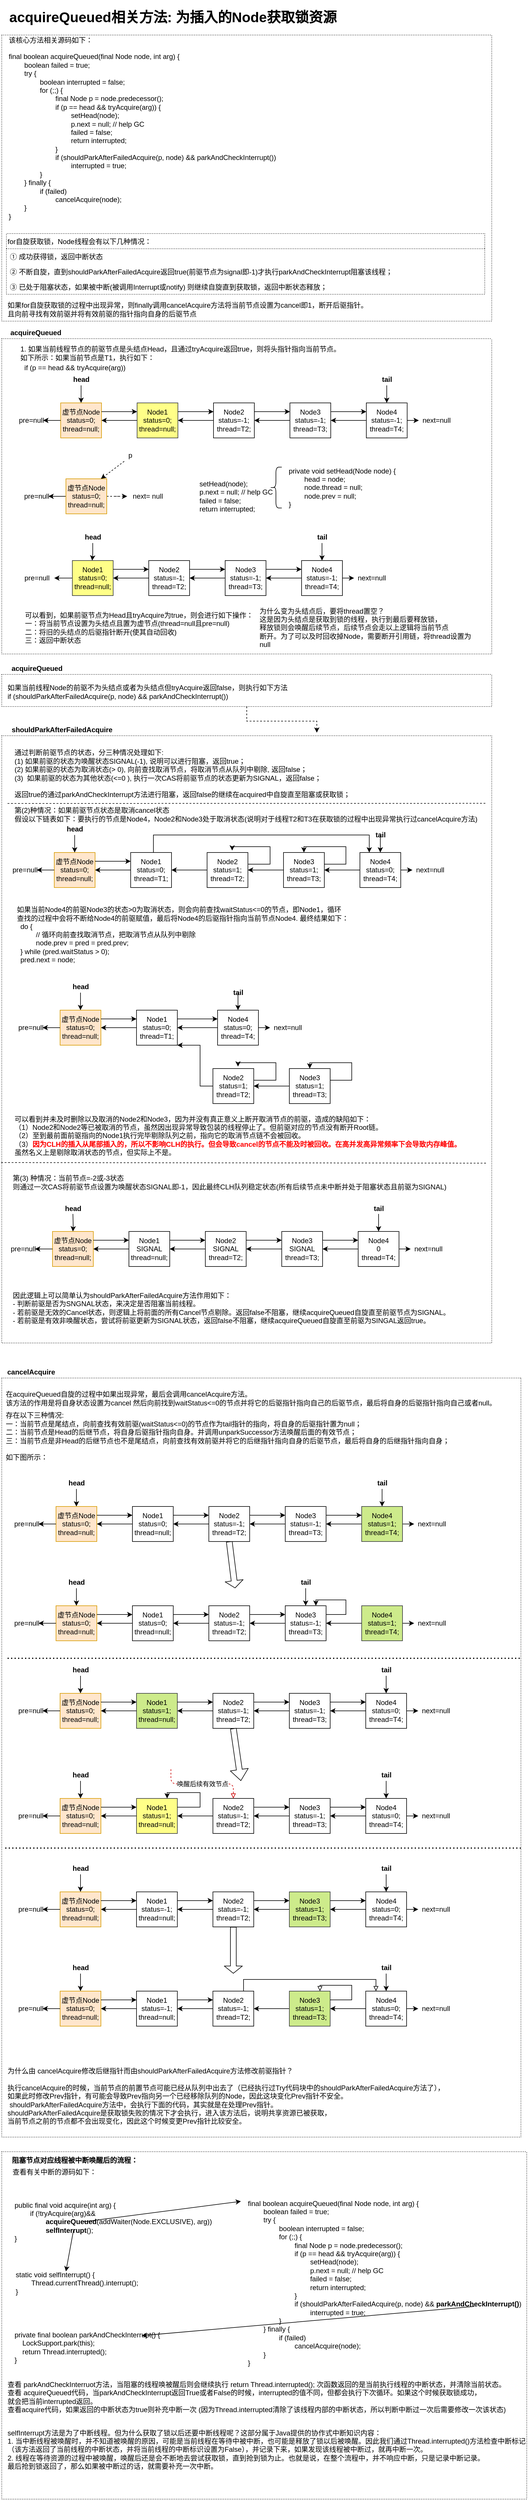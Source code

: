 <mxfile version="14.9.6" type="device"><diagram id="NMfxN3_c03K06xinMI27" name="第 1 页"><mxGraphModel dx="1088" dy="2049" grid="1" gridSize="10" guides="1" tooltips="1" connect="1" arrows="1" fold="1" page="1" pageScale="1" pageWidth="827" pageHeight="1169" math="0" shadow="0"><root><mxCell id="0"/><mxCell id="1" parent="0"/><mxCell id="AJTatEr2HlU4vGP2lci6-1" value="&lt;h1&gt;acquireQueued相关方法: 为插入的Node获取锁资源&lt;/h1&gt;&lt;div&gt;&lt;br&gt;&lt;/div&gt;" style="text;html=1;strokeColor=none;fillColor=none;spacing=5;spacingTop=-20;whiteSpace=wrap;overflow=hidden;rounded=0;" parent="1" vertex="1"><mxGeometry x="98" y="-410" width="680" height="40" as="geometry"/></mxCell><mxCell id="Tc_AuXDllxKMlDw42ZCV-33" value="1. 如果当前线程节点的前驱节点是头结点Head，且通过tryAcquire返回true，则将头指针指向当前节点。&lt;br&gt;&lt;div&gt;&lt;span&gt;如下所示：如果当前节点是T1，执行如下：&lt;/span&gt;&lt;/div&gt;" style="text;html=1;align=left;verticalAlign=middle;resizable=0;points=[];autosize=1;strokeColor=none;" parent="1" vertex="1"><mxGeometry x="120" y="170" width="560" height="30" as="geometry"/></mxCell><mxCell id="Tc_AuXDllxKMlDw42ZCV-36" value="if (p == head &amp;amp;&amp;amp; tryAcquire(arg))" style="text;html=1;align=center;verticalAlign=middle;resizable=0;points=[];autosize=1;strokeColor=none;" parent="1" vertex="1"><mxGeometry x="120" y="200" width="190" height="20" as="geometry"/></mxCell><mxCell id="Tc_AuXDllxKMlDw42ZCV-37" style="edgeStyle=orthogonalEdgeStyle;curved=0;rounded=1;sketch=0;orthogonalLoop=1;jettySize=auto;html=1;" parent="1" source="Tc_AuXDllxKMlDw42ZCV-38" target="Tc_AuXDllxKMlDw42ZCV-43" edge="1"><mxGeometry relative="1" as="geometry"><mxPoint x="121" y="500" as="targetPoint"/></mxGeometry></mxCell><mxCell id="Tc_AuXDllxKMlDw42ZCV-63" style="edgeStyle=orthogonalEdgeStyle;rounded=0;orthogonalLoop=1;jettySize=auto;html=1;exitX=1;exitY=0.5;exitDx=0;exitDy=0;dashed=1;strokeColor=#000000;" parent="1" source="Tc_AuXDllxKMlDw42ZCV-38" target="Tc_AuXDllxKMlDw42ZCV-62" edge="1"><mxGeometry relative="1" as="geometry"/></mxCell><mxCell id="Tc_AuXDllxKMlDw42ZCV-38" value="虚节点Node&lt;br&gt;status=0;&lt;br&gt;thread=null;" style="rounded=0;whiteSpace=wrap;html=1;sketch=0;fillColor=#ffe6cc;strokeColor=#d79b00;" parent="1" vertex="1"><mxGeometry x="200" y="400" width="70" height="60" as="geometry"/></mxCell><mxCell id="Tc_AuXDllxKMlDw42ZCV-39" value="" style="edgeStyle=orthogonalEdgeStyle;curved=0;rounded=1;sketch=0;orthogonalLoop=1;jettySize=auto;html=1;" parent="1" source="Tc_AuXDllxKMlDw42ZCV-40" edge="1"><mxGeometry relative="1" as="geometry"><mxPoint x="245" y="540" as="targetPoint"/></mxGeometry></mxCell><mxCell id="Tc_AuXDllxKMlDw42ZCV-40" value="&lt;b&gt;head&lt;/b&gt;" style="text;html=1;align=center;verticalAlign=middle;resizable=0;points=[];autosize=1;strokeColor=none;" parent="1" vertex="1"><mxGeometry x="226" y="490" width="40" height="20" as="geometry"/></mxCell><mxCell id="Tc_AuXDllxKMlDw42ZCV-41" style="edgeStyle=orthogonalEdgeStyle;curved=0;rounded=1;sketch=0;orthogonalLoop=1;jettySize=auto;html=1;entryX=0.5;entryY=0;entryDx=0;entryDy=0;" parent="1" target="Tc_AuXDllxKMlDw42ZCV-46" edge="1"><mxGeometry relative="1" as="geometry"><mxPoint x="639" y="510" as="sourcePoint"/></mxGeometry></mxCell><mxCell id="Tc_AuXDllxKMlDw42ZCV-42" value="&lt;b&gt;tail&lt;/b&gt;" style="text;html=1;align=center;verticalAlign=middle;resizable=0;points=[];autosize=1;strokeColor=none;" parent="1" vertex="1"><mxGeometry x="624" y="490" width="30" height="20" as="geometry"/></mxCell><mxCell id="Tc_AuXDllxKMlDw42ZCV-43" value="pre=null" style="text;html=1;strokeColor=none;fillColor=none;align=center;verticalAlign=middle;whiteSpace=wrap;rounded=0;sketch=0;" parent="1" vertex="1"><mxGeometry x="130" y="420" width="40" height="20" as="geometry"/></mxCell><mxCell id="Tc_AuXDllxKMlDw42ZCV-44" value="" style="edgeStyle=orthogonalEdgeStyle;curved=0;rounded=1;sketch=0;orthogonalLoop=1;jettySize=auto;html=1;" parent="1" source="Tc_AuXDllxKMlDw42ZCV-46" target="Tc_AuXDllxKMlDw42ZCV-47" edge="1"><mxGeometry relative="1" as="geometry"/></mxCell><mxCell id="Tc_AuXDllxKMlDw42ZCV-45" style="edgeStyle=orthogonalEdgeStyle;curved=0;rounded=1;sketch=0;orthogonalLoop=1;jettySize=auto;html=1;" parent="1" source="Tc_AuXDllxKMlDw42ZCV-46" edge="1"><mxGeometry relative="1" as="geometry"><mxPoint x="543" y="570" as="targetPoint"/></mxGeometry></mxCell><mxCell id="Tc_AuXDllxKMlDw42ZCV-46" value="Node4&lt;br&gt;status=-1;&lt;br&gt;thread=T4;" style="rounded=0;whiteSpace=wrap;html=1;sketch=0;" parent="1" vertex="1"><mxGeometry x="604" y="540" width="70" height="60" as="geometry"/></mxCell><mxCell id="Tc_AuXDllxKMlDw42ZCV-47" value="next=null" style="text;html=1;align=center;verticalAlign=middle;resizable=0;points=[];autosize=1;strokeColor=none;" parent="1" vertex="1"><mxGeometry x="694" y="560" width="60" height="20" as="geometry"/></mxCell><mxCell id="Tc_AuXDllxKMlDw42ZCV-48" value="" style="endArrow=classic;html=1;entryX=0;entryY=0.25;entryDx=0;entryDy=0;exitX=1;exitY=0.25;exitDx=0;exitDy=0;" parent="1" target="Tc_AuXDllxKMlDw42ZCV-46" edge="1"><mxGeometry width="50" height="50" relative="1" as="geometry"><mxPoint x="543" y="555" as="sourcePoint"/><mxPoint x="564" y="580" as="targetPoint"/></mxGeometry></mxCell><mxCell id="Tc_AuXDllxKMlDw42ZCV-49" style="edgeStyle=orthogonalEdgeStyle;curved=0;rounded=1;sketch=0;orthogonalLoop=1;jettySize=auto;html=1;" parent="1" source="Tc_AuXDllxKMlDw42ZCV-50" target="Tc_AuXDllxKMlDw42ZCV-64" edge="1"><mxGeometry relative="1" as="geometry"><mxPoint x="150" y="570" as="targetPoint"/></mxGeometry></mxCell><mxCell id="Tc_AuXDllxKMlDw42ZCV-50" value="Node1&lt;br&gt;status=0;&lt;br&gt;thread=null;" style="rounded=0;whiteSpace=wrap;html=1;sketch=0;fillColor=#ffff88;strokeColor=#36393d;" parent="1" vertex="1"><mxGeometry x="211" y="540" width="70" height="60" as="geometry"/></mxCell><mxCell id="Tc_AuXDllxKMlDw42ZCV-52" style="edgeStyle=orthogonalEdgeStyle;curved=0;rounded=1;sketch=0;orthogonalLoop=1;jettySize=auto;html=1;" parent="1" source="Tc_AuXDllxKMlDw42ZCV-53" edge="1"><mxGeometry relative="1" as="geometry"><mxPoint x="281" y="570" as="targetPoint"/></mxGeometry></mxCell><mxCell id="Tc_AuXDllxKMlDw42ZCV-53" value="Node2&lt;br&gt;status=-1;&lt;br&gt;thread=T2;" style="rounded=0;whiteSpace=wrap;html=1;sketch=0;" parent="1" vertex="1"><mxGeometry x="342" y="540" width="70" height="60" as="geometry"/></mxCell><mxCell id="Tc_AuXDllxKMlDw42ZCV-54" value="" style="endArrow=classic;html=1;entryX=0;entryY=0.25;entryDx=0;entryDy=0;exitX=1;exitY=0.25;exitDx=0;exitDy=0;" parent="1" target="Tc_AuXDllxKMlDw42ZCV-53" edge="1"><mxGeometry width="50" height="50" relative="1" as="geometry"><mxPoint x="281" y="555" as="sourcePoint"/><mxPoint x="302" y="580" as="targetPoint"/></mxGeometry></mxCell><mxCell id="Tc_AuXDllxKMlDw42ZCV-55" style="edgeStyle=orthogonalEdgeStyle;curved=0;rounded=1;sketch=0;orthogonalLoop=1;jettySize=auto;html=1;" parent="1" source="Tc_AuXDllxKMlDw42ZCV-56" edge="1"><mxGeometry relative="1" as="geometry"><mxPoint x="412" y="570" as="targetPoint"/></mxGeometry></mxCell><mxCell id="Tc_AuXDllxKMlDw42ZCV-56" value="Node3&lt;br&gt;status=-1;&lt;br&gt;thread=T3;" style="rounded=0;whiteSpace=wrap;html=1;sketch=0;" parent="1" vertex="1"><mxGeometry x="473" y="540" width="70" height="60" as="geometry"/></mxCell><mxCell id="Tc_AuXDllxKMlDw42ZCV-57" value="" style="endArrow=classic;html=1;entryX=0;entryY=0.25;entryDx=0;entryDy=0;exitX=1;exitY=0.25;exitDx=0;exitDy=0;" parent="1" target="Tc_AuXDllxKMlDw42ZCV-56" edge="1"><mxGeometry width="50" height="50" relative="1" as="geometry"><mxPoint x="412" y="555" as="sourcePoint"/><mxPoint x="433" y="580" as="targetPoint"/></mxGeometry></mxCell><mxCell id="Tc_AuXDllxKMlDw42ZCV-58" value="" style="endArrow=classic;html=1;strokeColor=#000000;dashed=1;" parent="1" edge="1"><mxGeometry width="50" height="50" relative="1" as="geometry"><mxPoint x="300" y="370" as="sourcePoint"/><mxPoint x="260" y="400" as="targetPoint"/></mxGeometry></mxCell><mxCell id="Tc_AuXDllxKMlDw42ZCV-59" value="p" style="text;html=1;align=center;verticalAlign=middle;resizable=0;points=[];autosize=1;strokeColor=none;" parent="1" vertex="1"><mxGeometry x="300" y="350" width="20" height="20" as="geometry"/></mxCell><mxCell id="Tc_AuXDllxKMlDw42ZCV-62" value="next= null" style="text;html=1;align=center;verticalAlign=middle;resizable=0;points=[];autosize=1;strokeColor=none;" parent="1" vertex="1"><mxGeometry x="305" y="420" width="70" height="20" as="geometry"/></mxCell><mxCell id="Tc_AuXDllxKMlDw42ZCV-64" value="pre=null" style="text;html=1;align=center;verticalAlign=middle;resizable=0;points=[];autosize=1;strokeColor=none;" parent="1" vertex="1"><mxGeometry x="120" y="560" width="60" height="20" as="geometry"/></mxCell><mxCell id="Tc_AuXDllxKMlDw42ZCV-70" value="&lt;div&gt;setHead(node);&lt;/div&gt;&lt;div&gt;p.next = null; // help GC&lt;/div&gt;&lt;div&gt;failed = false;&lt;/div&gt;&lt;div&gt;return interrupted;&lt;/div&gt;" style="text;html=1;align=left;verticalAlign=middle;resizable=0;points=[];autosize=1;strokeColor=none;" parent="1" vertex="1"><mxGeometry x="427" y="400" width="140" height="60" as="geometry"/></mxCell><mxCell id="Tc_AuXDllxKMlDw42ZCV-71" value="" style="shape=curlyBracket;whiteSpace=wrap;html=1;rounded=1;size=0.5;" parent="1" vertex="1"><mxGeometry x="550" y="380" width="20" height="70" as="geometry"/></mxCell><mxCell id="Tc_AuXDllxKMlDw42ZCV-72" value="&lt;div&gt;private void setHead(Node node) {&lt;/div&gt;&lt;div&gt;&lt;span&gt;&#9;&lt;/span&gt;&lt;span style=&quot;white-space: pre&quot;&gt;&#9;&lt;/span&gt;head = node;&lt;/div&gt;&lt;div&gt;&lt;span&gt;&#9;&lt;/span&gt;&lt;span style=&quot;white-space: pre&quot;&gt;&#9;&lt;/span&gt;node.thread = null;&lt;/div&gt;&lt;div&gt;&lt;span&gt;&#9;&lt;/span&gt;&lt;span style=&quot;white-space: pre&quot;&gt;&#9;&lt;/span&gt;node.prev = null;&lt;/div&gt;&lt;div&gt;}&lt;/div&gt;" style="text;html=1;align=left;verticalAlign=middle;resizable=0;points=[];autosize=1;strokeColor=none;" parent="1" vertex="1"><mxGeometry x="580" y="380" width="200" height="70" as="geometry"/></mxCell><mxCell id="Tc_AuXDllxKMlDw42ZCV-73" value="&lt;div style=&quot;text-align: left&quot;&gt;&lt;span&gt;可以看到，如果前驱节点为Head且tryAcquire为true，则会进行如下操作：&lt;/span&gt;&lt;/div&gt;&lt;div style=&quot;text-align: left&quot;&gt;&lt;span&gt;一：将当前节点设置为头结点且置为虚节点(thread=null且pre=null)&lt;/span&gt;&lt;/div&gt;&lt;div style=&quot;text-align: left&quot;&gt;&lt;span&gt;二：将旧的头结点的后驱指针断开(使其自动回收)&lt;/span&gt;&lt;/div&gt;&lt;div style=&quot;text-align: left&quot;&gt;&lt;span&gt;三：返回中断状态&lt;/span&gt;&lt;/div&gt;" style="text;html=1;align=center;verticalAlign=middle;resizable=0;points=[];autosize=1;strokeColor=none;" parent="1" vertex="1"><mxGeometry x="120" y="625" width="410" height="60" as="geometry"/></mxCell><mxCell id="Tc_AuXDllxKMlDw42ZCV-74" value="为什么变为头结点后，要将thread置空？&lt;br&gt;这是因为头结点是获取到锁的线程，执行到最后要释放锁，&lt;br&gt;释放锁则会唤醒后续节点，后续节点会走以上逻辑将当前节点&lt;br&gt;断开。为了可以及时回收掉Node，需要断开引用链，将thread设置为&lt;br&gt;null" style="text;html=1;align=left;verticalAlign=middle;resizable=0;points=[];autosize=1;strokeColor=none;" parent="1" vertex="1"><mxGeometry x="530" y="620" width="380" height="70" as="geometry"/></mxCell><mxCell id="Tc_AuXDllxKMlDw42ZCV-75" value="" style="swimlane;startSize=0;dashed=1;dashPattern=1 2;" parent="1" vertex="1"><mxGeometry x="90" y="160" width="840" height="540" as="geometry"><mxRectangle x="100" y="100" width="50" height="40" as="alternateBounds"/></mxGeometry></mxCell><mxCell id="Tc_AuXDllxKMlDw42ZCV-149" style="edgeStyle=orthogonalEdgeStyle;curved=0;rounded=1;sketch=0;orthogonalLoop=1;jettySize=auto;html=1;entryX=0.5;entryY=0;entryDx=0;entryDy=0;" parent="Tc_AuXDllxKMlDw42ZCV-75" target="Tc_AuXDllxKMlDw42ZCV-153" edge="1"><mxGeometry relative="1" as="geometry"><mxPoint x="660" y="80" as="sourcePoint"/></mxGeometry></mxCell><mxCell id="Tc_AuXDllxKMlDw42ZCV-150" value="&lt;b&gt;tail&lt;/b&gt;" style="text;html=1;align=center;verticalAlign=middle;resizable=0;points=[];autosize=1;strokeColor=none;" parent="Tc_AuXDllxKMlDw42ZCV-75" vertex="1"><mxGeometry x="645" y="60" width="30" height="20" as="geometry"/></mxCell><mxCell id="Tc_AuXDllxKMlDw42ZCV-151" value="" style="edgeStyle=orthogonalEdgeStyle;curved=0;rounded=1;sketch=0;orthogonalLoop=1;jettySize=auto;html=1;" parent="Tc_AuXDllxKMlDw42ZCV-75" source="Tc_AuXDllxKMlDw42ZCV-153" target="Tc_AuXDllxKMlDw42ZCV-154" edge="1"><mxGeometry relative="1" as="geometry"/></mxCell><mxCell id="Tc_AuXDllxKMlDw42ZCV-152" style="edgeStyle=orthogonalEdgeStyle;curved=0;rounded=1;sketch=0;orthogonalLoop=1;jettySize=auto;html=1;" parent="Tc_AuXDllxKMlDw42ZCV-75" source="Tc_AuXDllxKMlDw42ZCV-153" edge="1"><mxGeometry relative="1" as="geometry"><mxPoint x="564" y="140" as="targetPoint"/></mxGeometry></mxCell><mxCell id="Tc_AuXDllxKMlDw42ZCV-153" value="Node4&lt;br&gt;status=-1;&lt;br&gt;thread=T4;" style="rounded=0;whiteSpace=wrap;html=1;sketch=0;" parent="Tc_AuXDllxKMlDw42ZCV-75" vertex="1"><mxGeometry x="625" y="110" width="70" height="60" as="geometry"/></mxCell><mxCell id="Tc_AuXDllxKMlDw42ZCV-154" value="next=null" style="text;html=1;align=center;verticalAlign=middle;resizable=0;points=[];autosize=1;strokeColor=none;" parent="Tc_AuXDllxKMlDw42ZCV-75" vertex="1"><mxGeometry x="715" y="130" width="60" height="20" as="geometry"/></mxCell><mxCell id="Tc_AuXDllxKMlDw42ZCV-155" value="" style="endArrow=classic;html=1;entryX=0;entryY=0.25;entryDx=0;entryDy=0;exitX=1;exitY=0.25;exitDx=0;exitDy=0;" parent="Tc_AuXDllxKMlDw42ZCV-75" target="Tc_AuXDllxKMlDw42ZCV-153" edge="1"><mxGeometry width="50" height="50" relative="1" as="geometry"><mxPoint x="564" y="125" as="sourcePoint"/><mxPoint x="585" y="150" as="targetPoint"/></mxGeometry></mxCell><mxCell id="Tc_AuXDllxKMlDw42ZCV-157" value="Node1&lt;br&gt;status=0;&lt;br&gt;thread=null;" style="rounded=0;whiteSpace=wrap;html=1;sketch=0;fillColor=#ffff88;strokeColor=#36393d;" parent="Tc_AuXDllxKMlDw42ZCV-75" vertex="1"><mxGeometry x="232" y="110" width="70" height="60" as="geometry"/></mxCell><mxCell id="Tc_AuXDllxKMlDw42ZCV-158" style="edgeStyle=orthogonalEdgeStyle;curved=0;rounded=1;sketch=0;orthogonalLoop=1;jettySize=auto;html=1;" parent="Tc_AuXDllxKMlDw42ZCV-75" source="Tc_AuXDllxKMlDw42ZCV-159" edge="1"><mxGeometry relative="1" as="geometry"><mxPoint x="302" y="140" as="targetPoint"/></mxGeometry></mxCell><mxCell id="Tc_AuXDllxKMlDw42ZCV-159" value="Node2&lt;br&gt;status=-1;&lt;br&gt;thread=T2;" style="rounded=0;whiteSpace=wrap;html=1;sketch=0;" parent="Tc_AuXDllxKMlDw42ZCV-75" vertex="1"><mxGeometry x="363" y="110" width="70" height="60" as="geometry"/></mxCell><mxCell id="Tc_AuXDllxKMlDw42ZCV-160" value="" style="endArrow=classic;html=1;entryX=0;entryY=0.25;entryDx=0;entryDy=0;exitX=1;exitY=0.25;exitDx=0;exitDy=0;" parent="Tc_AuXDllxKMlDw42ZCV-75" target="Tc_AuXDllxKMlDw42ZCV-159" edge="1"><mxGeometry width="50" height="50" relative="1" as="geometry"><mxPoint x="302" y="125" as="sourcePoint"/><mxPoint x="323" y="150" as="targetPoint"/></mxGeometry></mxCell><mxCell id="Tc_AuXDllxKMlDw42ZCV-161" style="edgeStyle=orthogonalEdgeStyle;curved=0;rounded=1;sketch=0;orthogonalLoop=1;jettySize=auto;html=1;" parent="Tc_AuXDllxKMlDw42ZCV-75" source="Tc_AuXDllxKMlDw42ZCV-162" edge="1"><mxGeometry relative="1" as="geometry"><mxPoint x="433" y="140" as="targetPoint"/></mxGeometry></mxCell><mxCell id="Tc_AuXDllxKMlDw42ZCV-162" value="Node3&lt;br&gt;status=-1;&lt;br&gt;thread=T3;" style="rounded=0;whiteSpace=wrap;html=1;sketch=0;" parent="Tc_AuXDllxKMlDw42ZCV-75" vertex="1"><mxGeometry x="494" y="110" width="70" height="60" as="geometry"/></mxCell><mxCell id="Tc_AuXDllxKMlDw42ZCV-163" value="" style="endArrow=classic;html=1;entryX=0;entryY=0.25;entryDx=0;entryDy=0;exitX=1;exitY=0.25;exitDx=0;exitDy=0;" parent="Tc_AuXDllxKMlDw42ZCV-75" target="Tc_AuXDllxKMlDw42ZCV-162" edge="1"><mxGeometry width="50" height="50" relative="1" as="geometry"><mxPoint x="433" y="125" as="sourcePoint"/><mxPoint x="454" y="150" as="targetPoint"/></mxGeometry></mxCell><mxCell id="Tc_AuXDllxKMlDw42ZCV-165" value="虚节点Node&lt;br&gt;status=0;&lt;br&gt;thread=null;" style="rounded=0;whiteSpace=wrap;html=1;sketch=0;fillColor=#ffe6cc;strokeColor=#d79b00;" parent="Tc_AuXDllxKMlDw42ZCV-75" vertex="1"><mxGeometry x="101" y="110" width="70" height="60" as="geometry"/></mxCell><mxCell id="Tc_AuXDllxKMlDw42ZCV-166" value="" style="edgeStyle=orthogonalEdgeStyle;curved=0;rounded=1;sketch=0;orthogonalLoop=1;jettySize=auto;html=1;" parent="Tc_AuXDllxKMlDw42ZCV-75" source="Tc_AuXDllxKMlDw42ZCV-167" target="Tc_AuXDllxKMlDw42ZCV-165" edge="1"><mxGeometry relative="1" as="geometry"/></mxCell><mxCell id="Tc_AuXDllxKMlDw42ZCV-167" value="&lt;b&gt;head&lt;/b&gt;" style="text;html=1;align=center;verticalAlign=middle;resizable=0;points=[];autosize=1;strokeColor=none;" parent="Tc_AuXDllxKMlDw42ZCV-75" vertex="1"><mxGeometry x="116" y="60" width="40" height="20" as="geometry"/></mxCell><mxCell id="Tc_AuXDllxKMlDw42ZCV-168" value="pre=null" style="text;html=1;strokeColor=none;fillColor=none;align=center;verticalAlign=middle;whiteSpace=wrap;rounded=0;sketch=0;" parent="Tc_AuXDllxKMlDw42ZCV-75" vertex="1"><mxGeometry x="31" y="130" width="40" height="20" as="geometry"/></mxCell><mxCell id="Tc_AuXDllxKMlDw42ZCV-169" style="edgeStyle=orthogonalEdgeStyle;curved=0;rounded=1;sketch=0;orthogonalLoop=1;jettySize=auto;html=1;" parent="Tc_AuXDllxKMlDw42ZCV-75" source="Tc_AuXDllxKMlDw42ZCV-165" target="Tc_AuXDllxKMlDw42ZCV-168" edge="1"><mxGeometry relative="1" as="geometry"><mxPoint x="-78" y="-630" as="targetPoint"/></mxGeometry></mxCell><mxCell id="Tc_AuXDllxKMlDw42ZCV-170" style="edgeStyle=orthogonalEdgeStyle;curved=0;rounded=1;sketch=0;orthogonalLoop=1;jettySize=auto;html=1;" parent="Tc_AuXDllxKMlDw42ZCV-75" edge="1"><mxGeometry relative="1" as="geometry"><mxPoint x="232" y="140" as="sourcePoint"/><mxPoint x="171" y="140" as="targetPoint"/></mxGeometry></mxCell><mxCell id="Tc_AuXDllxKMlDw42ZCV-171" value="" style="endArrow=classic;html=1;entryX=0;entryY=0.25;entryDx=0;entryDy=0;exitX=1;exitY=0.25;exitDx=0;exitDy=0;" parent="Tc_AuXDllxKMlDw42ZCV-75" edge="1"><mxGeometry width="50" height="50" relative="1" as="geometry"><mxPoint x="171" y="125" as="sourcePoint"/><mxPoint x="232" y="125" as="targetPoint"/></mxGeometry></mxCell><mxCell id="Tc_AuXDllxKMlDw42ZCV-77" value="for自旋获取锁，Node线程会有以下几种情况：" style="swimlane;fontStyle=0;childLayout=stackLayout;horizontal=1;startSize=26;horizontalStack=0;resizeParent=1;resizeParentMax=0;resizeLast=0;collapsible=1;marginBottom=0;dashed=1;dashPattern=1 2;align=left;" parent="1" vertex="1"><mxGeometry x="98" y="-20" width="820" height="104" as="geometry"/></mxCell><mxCell id="Tc_AuXDllxKMlDw42ZCV-78" value="① 成功获得锁，返回中断状态" style="text;strokeColor=none;fillColor=none;align=left;verticalAlign=top;spacingLeft=4;spacingRight=4;overflow=hidden;rotatable=0;points=[[0,0.5],[1,0.5]];portConstraint=eastwest;" parent="Tc_AuXDllxKMlDw42ZCV-77" vertex="1"><mxGeometry y="26" width="820" height="26" as="geometry"/></mxCell><mxCell id="Tc_AuXDllxKMlDw42ZCV-79" value="② 不断自旋，直到shouldParkAfterFailedAcquire返回true(前驱节点为signal即-1)才执行parkAndCheckInterrupt阻塞该线程；" style="text;strokeColor=none;fillColor=none;align=left;verticalAlign=top;spacingLeft=4;spacingRight=4;overflow=hidden;rotatable=0;points=[[0,0.5],[1,0.5]];portConstraint=eastwest;" parent="Tc_AuXDllxKMlDw42ZCV-77" vertex="1"><mxGeometry y="52" width="820" height="26" as="geometry"/></mxCell><mxCell id="Tc_AuXDllxKMlDw42ZCV-80" value="③ 已处于阻塞状态，如果被中断(被调用Interrupt或notify) 则继续自旋直到获取锁，返回中断状态释放；&#10;" style="text;strokeColor=none;fillColor=none;align=left;verticalAlign=top;spacingLeft=4;spacingRight=4;overflow=hidden;rotatable=0;points=[[0,0.5],[1,0.5]];portConstraint=eastwest;" parent="Tc_AuXDllxKMlDw42ZCV-77" vertex="1"><mxGeometry y="78" width="820" height="26" as="geometry"/></mxCell><mxCell id="Tc_AuXDllxKMlDw42ZCV-81" value="如果for自旋获取锁的过程中出现异常，则finally调用cancelAcquire方法将当前节点设置为cancel即1，断开后驱指针。&lt;br&gt;且向前寻找有效前驱并将有效前驱的指针指向自身的后驱节点" style="text;html=1;align=left;verticalAlign=middle;resizable=0;points=[];autosize=1;strokeColor=none;" parent="1" vertex="1"><mxGeometry x="98" y="95" width="630" height="30" as="geometry"/></mxCell><mxCell id="Tc_AuXDllxKMlDw42ZCV-82" value="&lt;b&gt;acquireQueued&lt;/b&gt;" style="text;html=1;align=center;verticalAlign=middle;resizable=0;points=[];autosize=1;strokeColor=none;" parent="1" vertex="1"><mxGeometry x="98" y="140" width="100" height="20" as="geometry"/></mxCell><mxCell id="Tc_AuXDllxKMlDw42ZCV-83" value="如果当前线程Node的前驱不为头结点或者为头结点但tryAcquire返回false，则执行如下方法&lt;br&gt;if (shouldParkAfterFailedAcquire(p, node) &amp;amp;&amp;amp; parkAndCheckInterrupt())" style="text;html=1;align=left;verticalAlign=middle;resizable=0;points=[];autosize=1;strokeColor=none;" parent="1" vertex="1"><mxGeometry x="98" y="750" width="500" height="30" as="geometry"/></mxCell><mxCell id="Tc_AuXDllxKMlDw42ZCV-89" style="edgeStyle=orthogonalEdgeStyle;rounded=0;orthogonalLoop=1;jettySize=auto;html=1;entryX=0.643;entryY=-0.005;entryDx=0;entryDy=0;entryPerimeter=0;dashed=1;strokeColor=#000000;" parent="1" source="Tc_AuXDllxKMlDw42ZCV-84" target="Tc_AuXDllxKMlDw42ZCV-86" edge="1"><mxGeometry relative="1" as="geometry"/></mxCell><mxCell id="Tc_AuXDllxKMlDw42ZCV-84" value="" style="swimlane;startSize=0;dashed=1;dashPattern=1 2;align=left;" parent="1" vertex="1"><mxGeometry x="90" y="735" width="840" height="55" as="geometry"/></mxCell><mxCell id="Tc_AuXDllxKMlDw42ZCV-85" value="&lt;b&gt;acquireQueued&lt;/b&gt;" style="text;html=1;align=center;verticalAlign=middle;resizable=0;points=[];autosize=1;strokeColor=none;" parent="1" vertex="1"><mxGeometry x="100" y="715" width="100" height="20" as="geometry"/></mxCell><mxCell id="Tc_AuXDllxKMlDw42ZCV-86" value="" style="swimlane;startSize=0;dashed=1;dashPattern=1 2;align=left;" parent="1" vertex="1"><mxGeometry x="90" y="840" width="840" height="1040" as="geometry"/></mxCell><mxCell id="Tc_AuXDllxKMlDw42ZCV-90" value="通过判断前驱节点的状态，分三种情况处理如下:&lt;br&gt;(1) 如果前驱的状态为唤醒状态SIGNAL(-1), 说明可以进行阻塞，返回true；&lt;br&gt;(2) 如果前驱的状态为取消状态(&amp;gt; 0), 向前查找取消节点，将取消节点从队列中剔除, 返回false；&lt;br&gt;(3)&amp;nbsp; 如果前驱的状态为其他状态(&amp;lt;=0 ), 执行一次CAS将前驱节点的状态更新为SIGNAL，返回false；&lt;br&gt;&lt;br&gt;返回true的通过parkAndCheckInterrupt方法进行阻塞，返回false的继续在acquired中自旋直至阻塞或获取锁；" style="text;html=1;align=left;verticalAlign=middle;resizable=0;points=[];autosize=1;strokeColor=none;" parent="Tc_AuXDllxKMlDw42ZCV-86" vertex="1"><mxGeometry x="20" y="20" width="590" height="90" as="geometry"/></mxCell><mxCell id="Tc_AuXDllxKMlDw42ZCV-2" value="虚节点Node&lt;br&gt;status=0;&lt;br&gt;thread=null;" style="rounded=0;whiteSpace=wrap;html=1;sketch=0;fillColor=#ffe6cc;strokeColor=#d79b00;" parent="Tc_AuXDllxKMlDw42ZCV-86" vertex="1"><mxGeometry x="90" y="200" width="70" height="60" as="geometry"/></mxCell><mxCell id="Tc_AuXDllxKMlDw42ZCV-3" value="" style="edgeStyle=orthogonalEdgeStyle;curved=0;rounded=1;sketch=0;orthogonalLoop=1;jettySize=auto;html=1;" parent="Tc_AuXDllxKMlDw42ZCV-86" source="Tc_AuXDllxKMlDw42ZCV-4" target="Tc_AuXDllxKMlDw42ZCV-2" edge="1"><mxGeometry relative="1" as="geometry"/></mxCell><mxCell id="Tc_AuXDllxKMlDw42ZCV-4" value="&lt;b&gt;head&lt;/b&gt;" style="text;html=1;align=center;verticalAlign=middle;resizable=0;points=[];autosize=1;strokeColor=none;" parent="Tc_AuXDllxKMlDw42ZCV-86" vertex="1"><mxGeometry x="105" y="150" width="40" height="20" as="geometry"/></mxCell><mxCell id="Tc_AuXDllxKMlDw42ZCV-5" style="edgeStyle=orthogonalEdgeStyle;curved=0;rounded=1;sketch=0;orthogonalLoop=1;jettySize=auto;html=1;entryX=0.5;entryY=0;entryDx=0;entryDy=0;" parent="Tc_AuXDllxKMlDw42ZCV-86" target="Tc_AuXDllxKMlDw42ZCV-10" edge="1"><mxGeometry relative="1" as="geometry"><mxPoint x="649" y="170" as="sourcePoint"/></mxGeometry></mxCell><mxCell id="Tc_AuXDllxKMlDw42ZCV-6" value="&lt;b&gt;tail&lt;/b&gt;" style="text;html=1;align=center;verticalAlign=middle;resizable=0;points=[];autosize=1;strokeColor=none;" parent="Tc_AuXDllxKMlDw42ZCV-86" vertex="1"><mxGeometry x="634" y="160" width="30" height="20" as="geometry"/></mxCell><mxCell id="Tc_AuXDllxKMlDw42ZCV-7" value="pre=null" style="text;html=1;strokeColor=none;fillColor=none;align=center;verticalAlign=middle;whiteSpace=wrap;rounded=0;sketch=0;" parent="Tc_AuXDllxKMlDw42ZCV-86" vertex="1"><mxGeometry x="20" y="220" width="40" height="20" as="geometry"/></mxCell><mxCell id="Tc_AuXDllxKMlDw42ZCV-1" style="edgeStyle=orthogonalEdgeStyle;curved=0;rounded=1;sketch=0;orthogonalLoop=1;jettySize=auto;html=1;" parent="Tc_AuXDllxKMlDw42ZCV-86" source="Tc_AuXDllxKMlDw42ZCV-2" target="Tc_AuXDllxKMlDw42ZCV-7" edge="1"><mxGeometry relative="1" as="geometry"><mxPoint x="11" y="300" as="targetPoint"/></mxGeometry></mxCell><mxCell id="Tc_AuXDllxKMlDw42ZCV-9" style="edgeStyle=orthogonalEdgeStyle;curved=0;rounded=1;sketch=0;orthogonalLoop=1;jettySize=auto;html=1;" parent="Tc_AuXDllxKMlDw42ZCV-86" source="Tc_AuXDllxKMlDw42ZCV-10" edge="1"><mxGeometry relative="1" as="geometry"><mxPoint x="553" y="230" as="targetPoint"/></mxGeometry></mxCell><mxCell id="Tc_AuXDllxKMlDw42ZCV-10" value="Node4&lt;br&gt;status=0;&lt;br&gt;thread=T4;" style="rounded=0;whiteSpace=wrap;html=1;sketch=0;" parent="Tc_AuXDllxKMlDw42ZCV-86" vertex="1"><mxGeometry x="614" y="200" width="70" height="60" as="geometry"/></mxCell><mxCell id="Tc_AuXDllxKMlDw42ZCV-11" value="next=null" style="text;html=1;align=center;verticalAlign=middle;resizable=0;points=[];autosize=1;strokeColor=none;" parent="Tc_AuXDllxKMlDw42ZCV-86" vertex="1"><mxGeometry x="704" y="220" width="60" height="20" as="geometry"/></mxCell><mxCell id="Tc_AuXDllxKMlDw42ZCV-8" value="" style="edgeStyle=orthogonalEdgeStyle;curved=0;rounded=1;sketch=0;orthogonalLoop=1;jettySize=auto;html=1;" parent="Tc_AuXDllxKMlDw42ZCV-86" source="Tc_AuXDllxKMlDw42ZCV-10" target="Tc_AuXDllxKMlDw42ZCV-11" edge="1"><mxGeometry relative="1" as="geometry"/></mxCell><mxCell id="Tc_AuXDllxKMlDw42ZCV-20" style="edgeStyle=orthogonalEdgeStyle;curved=0;rounded=1;sketch=0;orthogonalLoop=1;jettySize=auto;html=1;" parent="Tc_AuXDllxKMlDw42ZCV-86" source="Tc_AuXDllxKMlDw42ZCV-21" edge="1"><mxGeometry relative="1" as="geometry"><mxPoint x="160" y="230" as="targetPoint"/></mxGeometry></mxCell><mxCell id="Tc_AuXDllxKMlDw42ZCV-21" value="Node1&lt;br&gt;status=0;&lt;br&gt;thread=T1;" style="rounded=0;whiteSpace=wrap;html=1;sketch=0;" parent="Tc_AuXDllxKMlDw42ZCV-86" vertex="1"><mxGeometry x="221" y="200" width="70" height="60" as="geometry"/></mxCell><mxCell id="Tc_AuXDllxKMlDw42ZCV-22" value="" style="endArrow=classic;html=1;entryX=0;entryY=0.25;entryDx=0;entryDy=0;exitX=1;exitY=0.25;exitDx=0;exitDy=0;" parent="Tc_AuXDllxKMlDw42ZCV-86" target="Tc_AuXDllxKMlDw42ZCV-21" edge="1"><mxGeometry width="50" height="50" relative="1" as="geometry"><mxPoint x="160" y="215" as="sourcePoint"/><mxPoint x="181" y="240" as="targetPoint"/></mxGeometry></mxCell><mxCell id="Tc_AuXDllxKMlDw42ZCV-25" style="edgeStyle=orthogonalEdgeStyle;curved=0;rounded=1;sketch=0;orthogonalLoop=1;jettySize=auto;html=1;" parent="Tc_AuXDllxKMlDw42ZCV-86" source="Tc_AuXDllxKMlDw42ZCV-26" edge="1"><mxGeometry relative="1" as="geometry"><mxPoint x="291" y="230" as="targetPoint"/></mxGeometry></mxCell><mxCell id="Tc_AuXDllxKMlDw42ZCV-26" value="Node2&lt;br&gt;status=1;&lt;br&gt;thread=T2;" style="rounded=0;whiteSpace=wrap;html=1;sketch=0;" parent="Tc_AuXDllxKMlDw42ZCV-86" vertex="1"><mxGeometry x="352" y="200" width="70" height="60" as="geometry"/></mxCell><mxCell id="Tc_AuXDllxKMlDw42ZCV-30" style="edgeStyle=orthogonalEdgeStyle;curved=0;rounded=1;sketch=0;orthogonalLoop=1;jettySize=auto;html=1;" parent="Tc_AuXDllxKMlDw42ZCV-86" source="Tc_AuXDllxKMlDw42ZCV-31" edge="1"><mxGeometry relative="1" as="geometry"><mxPoint x="422" y="230" as="targetPoint"/></mxGeometry></mxCell><mxCell id="Tc_AuXDllxKMlDw42ZCV-31" value="Node3&lt;br&gt;status=1;&lt;br&gt;thread=T3;" style="rounded=0;whiteSpace=wrap;html=1;sketch=0;" parent="Tc_AuXDllxKMlDw42ZCV-86" vertex="1"><mxGeometry x="483" y="200" width="70" height="60" as="geometry"/></mxCell><mxCell id="Tc_AuXDllxKMlDw42ZCV-117" value="" style="endArrow=classic;html=1;strokeColor=#000000;edgeStyle=orthogonalEdgeStyle;entryX=0.5;entryY=0;entryDx=0;entryDy=0;rounded=0;" parent="Tc_AuXDllxKMlDw42ZCV-86" target="Tc_AuXDllxKMlDw42ZCV-31" edge="1"><mxGeometry width="50" height="50" relative="1" as="geometry"><mxPoint x="553" y="220" as="sourcePoint"/><mxPoint x="590" y="190" as="targetPoint"/><Array as="points"><mxPoint x="590" y="220"/><mxPoint x="590" y="190"/><mxPoint x="518" y="190"/></Array></mxGeometry></mxCell><mxCell id="Tc_AuXDllxKMlDw42ZCV-121" value="" style="endArrow=classic;html=1;strokeColor=#000000;edgeStyle=orthogonalEdgeStyle;entryX=0.614;entryY=-0.057;entryDx=0;entryDy=0;entryPerimeter=0;rounded=0;" parent="Tc_AuXDllxKMlDw42ZCV-86" target="Tc_AuXDllxKMlDw42ZCV-26" edge="1"><mxGeometry width="50" height="50" relative="1" as="geometry"><mxPoint x="422" y="220" as="sourcePoint"/><mxPoint x="472" y="170" as="targetPoint"/><Array as="points"><mxPoint x="460" y="220"/><mxPoint x="460" y="190"/><mxPoint x="395" y="190"/></Array></mxGeometry></mxCell><mxCell id="Tc_AuXDllxKMlDw42ZCV-122" value="第(2)种情况：如果前驱节点状态是取消cancel状态&lt;br&gt;假设以下链表如下：要执行的节点是Node4，Node2和Node3处于取消状态(说明对于线程T2和T3在获取锁的过程中出现异常执行过cancelAcquire方法)" style="text;html=1;align=left;verticalAlign=middle;resizable=0;points=[];autosize=1;strokeColor=none;" parent="Tc_AuXDllxKMlDw42ZCV-86" vertex="1"><mxGeometry x="20" y="120" width="810" height="30" as="geometry"/></mxCell><mxCell id="Tc_AuXDllxKMlDw42ZCV-123" value="" style="endArrow=classic;html=1;strokeColor=#000000;rounded=0;edgeStyle=orthogonalEdgeStyle;" parent="Tc_AuXDllxKMlDw42ZCV-86" edge="1"><mxGeometry width="50" height="50" relative="1" as="geometry"><mxPoint x="260" y="200" as="sourcePoint"/><mxPoint x="630" y="200" as="targetPoint"/><Array as="points"><mxPoint x="260" y="170"/><mxPoint x="630" y="170"/><mxPoint x="630" y="200"/></Array></mxGeometry></mxCell><mxCell id="Tc_AuXDllxKMlDw42ZCV-186" value="&lt;div style=&quot;text-align: left&quot;&gt;&lt;span&gt;如果当前Node4的前驱Node3的状态&amp;gt;0为取消状态，则会向前查找waitStatus&amp;lt;=0的节点，即Node1，循环&lt;/span&gt;&lt;/div&gt;&lt;div style=&quot;text-align: left&quot;&gt;&lt;span&gt;查找的过程中会将不断给Node4的前驱赋值，最后将Node4的后驱指针指向当前节点Node4. 最终结果如下：&lt;/span&gt;&lt;/div&gt;" style="text;html=1;align=center;verticalAlign=middle;resizable=0;points=[];autosize=1;strokeColor=none;" parent="Tc_AuXDllxKMlDw42ZCV-86" vertex="1"><mxGeometry x="20" y="290" width="580" height="30" as="geometry"/></mxCell><mxCell id="Tc_AuXDllxKMlDw42ZCV-187" value="&lt;div&gt;do {&lt;/div&gt;&lt;div&gt;&lt;span&gt;&#9;&lt;/span&gt;&lt;span style=&quot;white-space: pre&quot;&gt;&#9;&lt;/span&gt;// 循环向前查找取消节点，把取消节点从队列中剔除&lt;/div&gt;&lt;div&gt;&lt;span&gt;&#9;&lt;/span&gt;&lt;span style=&quot;white-space: pre&quot;&gt;&#9;&lt;/span&gt;node.prev = pred = pred.prev;&lt;/div&gt;&lt;div&gt;} while (pred.waitStatus &amp;gt; 0);&lt;/div&gt;&lt;div&gt;pred.next = node;&lt;/div&gt;" style="text;html=1;align=left;verticalAlign=middle;resizable=0;points=[];autosize=1;strokeColor=none;" parent="Tc_AuXDllxKMlDw42ZCV-86" vertex="1"><mxGeometry x="30" y="320" width="320" height="70" as="geometry"/></mxCell><mxCell id="Tc_AuXDllxKMlDw42ZCV-188" value="虚节点Node&lt;br&gt;status=0;&lt;br&gt;thread=null;" style="rounded=0;whiteSpace=wrap;html=1;sketch=0;fillColor=#ffe6cc;strokeColor=#d79b00;" parent="Tc_AuXDllxKMlDw42ZCV-86" vertex="1"><mxGeometry x="100" y="470" width="70" height="60" as="geometry"/></mxCell><mxCell id="Tc_AuXDllxKMlDw42ZCV-189" value="" style="edgeStyle=orthogonalEdgeStyle;curved=0;rounded=1;sketch=0;orthogonalLoop=1;jettySize=auto;html=1;" parent="Tc_AuXDllxKMlDw42ZCV-86" source="Tc_AuXDllxKMlDw42ZCV-190" target="Tc_AuXDllxKMlDw42ZCV-188" edge="1"><mxGeometry relative="1" as="geometry"/></mxCell><mxCell id="Tc_AuXDllxKMlDw42ZCV-190" value="&lt;b&gt;head&lt;/b&gt;" style="text;html=1;align=center;verticalAlign=middle;resizable=0;points=[];autosize=1;strokeColor=none;" parent="Tc_AuXDllxKMlDw42ZCV-86" vertex="1"><mxGeometry x="115" y="420" width="40" height="20" as="geometry"/></mxCell><mxCell id="Tc_AuXDllxKMlDw42ZCV-191" style="edgeStyle=orthogonalEdgeStyle;curved=0;rounded=1;sketch=0;orthogonalLoop=1;jettySize=auto;html=1;entryX=0.5;entryY=0;entryDx=0;entryDy=0;" parent="Tc_AuXDllxKMlDw42ZCV-86" target="Tc_AuXDllxKMlDw42ZCV-196" edge="1"><mxGeometry relative="1" as="geometry"><mxPoint x="405" y="440" as="sourcePoint"/></mxGeometry></mxCell><mxCell id="Tc_AuXDllxKMlDw42ZCV-192" value="&lt;b&gt;tail&lt;/b&gt;" style="text;html=1;align=center;verticalAlign=middle;resizable=0;points=[];autosize=1;strokeColor=none;" parent="Tc_AuXDllxKMlDw42ZCV-86" vertex="1"><mxGeometry x="390" y="430" width="30" height="20" as="geometry"/></mxCell><mxCell id="Tc_AuXDllxKMlDw42ZCV-193" value="pre=null" style="text;html=1;strokeColor=none;fillColor=none;align=center;verticalAlign=middle;whiteSpace=wrap;rounded=0;sketch=0;" parent="Tc_AuXDllxKMlDw42ZCV-86" vertex="1"><mxGeometry x="30" y="490" width="40" height="20" as="geometry"/></mxCell><mxCell id="Tc_AuXDllxKMlDw42ZCV-194" style="edgeStyle=orthogonalEdgeStyle;curved=0;rounded=1;sketch=0;orthogonalLoop=1;jettySize=auto;html=1;" parent="Tc_AuXDllxKMlDw42ZCV-86" source="Tc_AuXDllxKMlDw42ZCV-188" target="Tc_AuXDllxKMlDw42ZCV-193" edge="1"><mxGeometry relative="1" as="geometry"><mxPoint x="-79" y="-270" as="targetPoint"/></mxGeometry></mxCell><mxCell id="Tc_AuXDllxKMlDw42ZCV-196" value="Node4&lt;br&gt;status=0;&lt;br&gt;thread=T4;" style="rounded=0;whiteSpace=wrap;html=1;sketch=0;" parent="Tc_AuXDllxKMlDw42ZCV-86" vertex="1"><mxGeometry x="370" y="470" width="70" height="60" as="geometry"/></mxCell><mxCell id="Tc_AuXDllxKMlDw42ZCV-197" value="next=null" style="text;html=1;align=center;verticalAlign=middle;resizable=0;points=[];autosize=1;strokeColor=none;" parent="Tc_AuXDllxKMlDw42ZCV-86" vertex="1"><mxGeometry x="460" y="490" width="60" height="20" as="geometry"/></mxCell><mxCell id="Tc_AuXDllxKMlDw42ZCV-198" value="" style="edgeStyle=orthogonalEdgeStyle;curved=0;rounded=1;sketch=0;orthogonalLoop=1;jettySize=auto;html=1;" parent="Tc_AuXDllxKMlDw42ZCV-86" source="Tc_AuXDllxKMlDw42ZCV-196" target="Tc_AuXDllxKMlDw42ZCV-197" edge="1"><mxGeometry relative="1" as="geometry"/></mxCell><mxCell id="Tc_AuXDllxKMlDw42ZCV-199" style="edgeStyle=orthogonalEdgeStyle;curved=0;rounded=1;sketch=0;orthogonalLoop=1;jettySize=auto;html=1;" parent="Tc_AuXDllxKMlDw42ZCV-86" source="Tc_AuXDllxKMlDw42ZCV-200" edge="1"><mxGeometry relative="1" as="geometry"><mxPoint x="170" y="500" as="targetPoint"/></mxGeometry></mxCell><mxCell id="Tc_AuXDllxKMlDw42ZCV-209" style="edgeStyle=orthogonalEdgeStyle;rounded=0;orthogonalLoop=1;jettySize=auto;html=1;entryX=0;entryY=0.25;entryDx=0;entryDy=0;strokeColor=#000000;" parent="Tc_AuXDllxKMlDw42ZCV-86" source="Tc_AuXDllxKMlDw42ZCV-200" target="Tc_AuXDllxKMlDw42ZCV-196" edge="1"><mxGeometry relative="1" as="geometry"><Array as="points"><mxPoint x="320" y="485"/><mxPoint x="320" y="485"/></Array></mxGeometry></mxCell><mxCell id="Tc_AuXDllxKMlDw42ZCV-200" value="Node1&lt;br&gt;status=0;&lt;br&gt;thread=T1;" style="rounded=0;whiteSpace=wrap;html=1;sketch=0;" parent="Tc_AuXDllxKMlDw42ZCV-86" vertex="1"><mxGeometry x="231" y="470" width="70" height="60" as="geometry"/></mxCell><mxCell id="Tc_AuXDllxKMlDw42ZCV-201" value="" style="endArrow=classic;html=1;entryX=0;entryY=0.25;entryDx=0;entryDy=0;exitX=1;exitY=0.25;exitDx=0;exitDy=0;" parent="Tc_AuXDllxKMlDw42ZCV-86" target="Tc_AuXDllxKMlDw42ZCV-200" edge="1"><mxGeometry width="50" height="50" relative="1" as="geometry"><mxPoint x="170" y="485" as="sourcePoint"/><mxPoint x="91" y="-330" as="targetPoint"/></mxGeometry></mxCell><mxCell id="Tc_AuXDllxKMlDw42ZCV-202" style="edgeStyle=orthogonalEdgeStyle;rounded=0;sketch=0;orthogonalLoop=1;jettySize=auto;html=1;entryX=1;entryY=1;entryDx=0;entryDy=0;" parent="Tc_AuXDllxKMlDw42ZCV-86" source="Tc_AuXDllxKMlDw42ZCV-203" target="Tc_AuXDllxKMlDw42ZCV-200" edge="1"><mxGeometry relative="1" as="geometry"><mxPoint x="301" y="600" as="targetPoint"/><Array as="points"><mxPoint x="340" y="600"/><mxPoint x="340" y="530"/></Array></mxGeometry></mxCell><mxCell id="Tc_AuXDllxKMlDw42ZCV-203" value="Node2&lt;br&gt;status=1;&lt;br&gt;thread=T2;" style="rounded=0;whiteSpace=wrap;html=1;sketch=0;" parent="Tc_AuXDllxKMlDw42ZCV-86" vertex="1"><mxGeometry x="362" y="570" width="70" height="60" as="geometry"/></mxCell><mxCell id="Tc_AuXDllxKMlDw42ZCV-204" style="edgeStyle=orthogonalEdgeStyle;curved=0;rounded=1;sketch=0;orthogonalLoop=1;jettySize=auto;html=1;" parent="Tc_AuXDllxKMlDw42ZCV-86" source="Tc_AuXDllxKMlDw42ZCV-205" edge="1"><mxGeometry relative="1" as="geometry"><mxPoint x="432" y="600" as="targetPoint"/></mxGeometry></mxCell><mxCell id="Tc_AuXDllxKMlDw42ZCV-205" value="Node3&lt;br&gt;status=1;&lt;br&gt;thread=T3;" style="rounded=0;whiteSpace=wrap;html=1;sketch=0;" parent="Tc_AuXDllxKMlDw42ZCV-86" vertex="1"><mxGeometry x="493" y="570" width="70" height="60" as="geometry"/></mxCell><mxCell id="Tc_AuXDllxKMlDw42ZCV-206" value="" style="endArrow=classic;html=1;strokeColor=#000000;edgeStyle=orthogonalEdgeStyle;entryX=0.5;entryY=0;entryDx=0;entryDy=0;rounded=0;" parent="Tc_AuXDllxKMlDw42ZCV-86" target="Tc_AuXDllxKMlDw42ZCV-205" edge="1"><mxGeometry width="50" height="50" relative="1" as="geometry"><mxPoint x="563" y="590" as="sourcePoint"/><mxPoint x="500" y="-280" as="targetPoint"/><Array as="points"><mxPoint x="600" y="590"/><mxPoint x="600" y="560"/><mxPoint x="528" y="560"/></Array></mxGeometry></mxCell><mxCell id="Tc_AuXDllxKMlDw42ZCV-207" value="" style="endArrow=classic;html=1;strokeColor=#000000;edgeStyle=orthogonalEdgeStyle;entryX=0.614;entryY=-0.057;entryDx=0;entryDy=0;entryPerimeter=0;rounded=0;" parent="Tc_AuXDllxKMlDw42ZCV-86" target="Tc_AuXDllxKMlDw42ZCV-203" edge="1"><mxGeometry width="50" height="50" relative="1" as="geometry"><mxPoint x="432" y="590" as="sourcePoint"/><mxPoint x="382" y="-300" as="targetPoint"/><Array as="points"><mxPoint x="470" y="590"/><mxPoint x="470" y="560"/><mxPoint x="405" y="560"/></Array></mxGeometry></mxCell><mxCell id="Tc_AuXDllxKMlDw42ZCV-211" value="" style="endArrow=classic;html=1;strokeColor=#000000;entryX=1;entryY=0.5;entryDx=0;entryDy=0;exitX=0;exitY=0.5;exitDx=0;exitDy=0;" parent="Tc_AuXDllxKMlDw42ZCV-86" source="Tc_AuXDllxKMlDw42ZCV-196" target="Tc_AuXDllxKMlDw42ZCV-200" edge="1"><mxGeometry width="50" height="50" relative="1" as="geometry"><mxPoint x="310" y="560" as="sourcePoint"/><mxPoint x="360" y="510" as="targetPoint"/></mxGeometry></mxCell><mxCell id="Tc_AuXDllxKMlDw42ZCV-212" value="可以看到并未及时删除以及取消的Node2和Node3，因为并没有真正意义上断开取消节点的前驱，造成的缺陷如下：&lt;br&gt;（1）Node2和Node2等已被取消的节点，虽然因出现异常导致包装的线程停止了。但前驱对应的节点没有断开Root链。&lt;br&gt;（2）至到最前面前驱指向的Node1执行完毕剔除队列之前，指向它的取消节点链不会被回收。&lt;br&gt;（3）&lt;b&gt;&lt;font color=&quot;#ff0000&quot;&gt;因为CLH的插入从尾部插入的，所以不影响CLH的执行。但会导致cancel的节点不能及时被回收。在高并发高异常频率下会导致内存峰值。&lt;/font&gt;&lt;/b&gt;&lt;br&gt;虽然名义上是剔除取消状态的节点，但实际上不是。" style="text;html=1;align=left;verticalAlign=middle;resizable=0;points=[];autosize=1;strokeColor=none;" parent="Tc_AuXDllxKMlDw42ZCV-86" vertex="1"><mxGeometry x="20" y="650" width="780" height="70" as="geometry"/></mxCell><mxCell id="Tc_AuXDllxKMlDw42ZCV-214" value="" style="endArrow=none;dashed=1;html=1;strokeColor=#000000;" parent="Tc_AuXDllxKMlDw42ZCV-86" edge="1"><mxGeometry width="50" height="50" relative="1" as="geometry"><mxPoint x="830" y="732" as="sourcePoint"/><mxPoint x="-2" y="731" as="targetPoint"/></mxGeometry></mxCell><mxCell id="Tc_AuXDllxKMlDw42ZCV-215" value="第(3) 种情况：当前节点=-2或-3状态&lt;br&gt;则通过一次CAS将前驱节点设置为唤醒状态SIGNAL即-1，因此最终CLH队列稳定状态(所有后续节点未中断并处于阻塞状态且前驱为SIGNAL)" style="text;html=1;align=left;verticalAlign=middle;resizable=0;points=[];autosize=1;strokeColor=none;" parent="Tc_AuXDllxKMlDw42ZCV-86" vertex="1"><mxGeometry x="17" y="750" width="760" height="30" as="geometry"/></mxCell><mxCell id="Tc_AuXDllxKMlDw42ZCV-216" style="edgeStyle=orthogonalEdgeStyle;curved=0;rounded=1;sketch=0;orthogonalLoop=1;jettySize=auto;html=1;entryX=0.5;entryY=0;entryDx=0;entryDy=0;" parent="Tc_AuXDllxKMlDw42ZCV-86" target="Tc_AuXDllxKMlDw42ZCV-220" edge="1"><mxGeometry relative="1" as="geometry"><mxPoint x="646" y="819" as="sourcePoint"/></mxGeometry></mxCell><mxCell id="Tc_AuXDllxKMlDw42ZCV-219" style="edgeStyle=orthogonalEdgeStyle;curved=0;rounded=1;sketch=0;orthogonalLoop=1;jettySize=auto;html=1;" parent="Tc_AuXDllxKMlDw42ZCV-86" source="Tc_AuXDllxKMlDw42ZCV-220" edge="1"><mxGeometry relative="1" as="geometry"><mxPoint x="550" y="879" as="targetPoint"/></mxGeometry></mxCell><mxCell id="Tc_AuXDllxKMlDw42ZCV-220" value="Node4&lt;br&gt;0&lt;br&gt;thread=T4;" style="rounded=0;whiteSpace=wrap;html=1;sketch=0;" parent="Tc_AuXDllxKMlDw42ZCV-86" vertex="1"><mxGeometry x="611" y="849" width="70" height="60" as="geometry"/></mxCell><mxCell id="Tc_AuXDllxKMlDw42ZCV-221" value="next=null" style="text;html=1;align=center;verticalAlign=middle;resizable=0;points=[];autosize=1;strokeColor=none;" parent="Tc_AuXDllxKMlDw42ZCV-86" vertex="1"><mxGeometry x="701" y="869" width="60" height="20" as="geometry"/></mxCell><mxCell id="Tc_AuXDllxKMlDw42ZCV-218" value="" style="edgeStyle=orthogonalEdgeStyle;curved=0;rounded=1;sketch=0;orthogonalLoop=1;jettySize=auto;html=1;" parent="Tc_AuXDllxKMlDw42ZCV-86" source="Tc_AuXDllxKMlDw42ZCV-220" target="Tc_AuXDllxKMlDw42ZCV-221" edge="1"><mxGeometry relative="1" as="geometry"/></mxCell><mxCell id="Tc_AuXDllxKMlDw42ZCV-222" value="" style="endArrow=classic;html=1;entryX=0;entryY=0.25;entryDx=0;entryDy=0;exitX=1;exitY=0.25;exitDx=0;exitDy=0;" parent="Tc_AuXDllxKMlDw42ZCV-86" target="Tc_AuXDllxKMlDw42ZCV-220" edge="1"><mxGeometry width="50" height="50" relative="1" as="geometry"><mxPoint x="550" y="864" as="sourcePoint"/><mxPoint x="473" y="729" as="targetPoint"/></mxGeometry></mxCell><mxCell id="Tc_AuXDllxKMlDw42ZCV-223" value="Node1&lt;br&gt;SIGNAL&lt;br&gt;thread=null;" style="rounded=0;whiteSpace=wrap;html=1;sketch=0;" parent="Tc_AuXDllxKMlDw42ZCV-86" vertex="1"><mxGeometry x="218" y="849" width="70" height="60" as="geometry"/></mxCell><mxCell id="Tc_AuXDllxKMlDw42ZCV-224" style="edgeStyle=orthogonalEdgeStyle;curved=0;rounded=1;sketch=0;orthogonalLoop=1;jettySize=auto;html=1;" parent="Tc_AuXDllxKMlDw42ZCV-86" source="Tc_AuXDllxKMlDw42ZCV-225" edge="1"><mxGeometry relative="1" as="geometry"><mxPoint x="288" y="879" as="targetPoint"/></mxGeometry></mxCell><mxCell id="Tc_AuXDllxKMlDw42ZCV-225" value="Node2&lt;br&gt;SIGNAL&lt;br&gt;thread=T2;" style="rounded=0;whiteSpace=wrap;html=1;sketch=0;" parent="Tc_AuXDllxKMlDw42ZCV-86" vertex="1"><mxGeometry x="349" y="849" width="70" height="60" as="geometry"/></mxCell><mxCell id="Tc_AuXDllxKMlDw42ZCV-226" value="" style="endArrow=classic;html=1;entryX=0;entryY=0.25;entryDx=0;entryDy=0;exitX=1;exitY=0.25;exitDx=0;exitDy=0;" parent="Tc_AuXDllxKMlDw42ZCV-86" target="Tc_AuXDllxKMlDw42ZCV-225" edge="1"><mxGeometry width="50" height="50" relative="1" as="geometry"><mxPoint x="288" y="864" as="sourcePoint"/><mxPoint x="211" y="729" as="targetPoint"/></mxGeometry></mxCell><mxCell id="Tc_AuXDllxKMlDw42ZCV-227" style="edgeStyle=orthogonalEdgeStyle;curved=0;rounded=1;sketch=0;orthogonalLoop=1;jettySize=auto;html=1;" parent="Tc_AuXDllxKMlDw42ZCV-86" source="Tc_AuXDllxKMlDw42ZCV-228" edge="1"><mxGeometry relative="1" as="geometry"><mxPoint x="419" y="879" as="targetPoint"/></mxGeometry></mxCell><mxCell id="Tc_AuXDllxKMlDw42ZCV-228" value="Node3&lt;br&gt;SIGNAL&lt;br&gt;thread=T3;" style="rounded=0;whiteSpace=wrap;html=1;sketch=0;" parent="Tc_AuXDllxKMlDw42ZCV-86" vertex="1"><mxGeometry x="480" y="849" width="70" height="60" as="geometry"/></mxCell><mxCell id="Tc_AuXDllxKMlDw42ZCV-229" value="" style="endArrow=classic;html=1;entryX=0;entryY=0.25;entryDx=0;entryDy=0;exitX=1;exitY=0.25;exitDx=0;exitDy=0;" parent="Tc_AuXDllxKMlDw42ZCV-86" target="Tc_AuXDllxKMlDw42ZCV-228" edge="1"><mxGeometry width="50" height="50" relative="1" as="geometry"><mxPoint x="419" y="864" as="sourcePoint"/><mxPoint x="342" y="729" as="targetPoint"/></mxGeometry></mxCell><mxCell id="Tc_AuXDllxKMlDw42ZCV-230" value="虚节点Node&lt;br&gt;status=0;&lt;br&gt;thread=null;" style="rounded=0;whiteSpace=wrap;html=1;sketch=0;fillColor=#ffe6cc;strokeColor=#d79b00;" parent="Tc_AuXDllxKMlDw42ZCV-86" vertex="1"><mxGeometry x="87" y="849" width="70" height="60" as="geometry"/></mxCell><mxCell id="Tc_AuXDllxKMlDw42ZCV-231" value="" style="edgeStyle=orthogonalEdgeStyle;curved=0;rounded=1;sketch=0;orthogonalLoop=1;jettySize=auto;html=1;" parent="Tc_AuXDllxKMlDw42ZCV-86" target="Tc_AuXDllxKMlDw42ZCV-230" edge="1"><mxGeometry relative="1" as="geometry"><mxPoint x="122" y="819" as="sourcePoint"/></mxGeometry></mxCell><mxCell id="Tc_AuXDllxKMlDw42ZCV-233" value="pre=null" style="text;html=1;strokeColor=none;fillColor=none;align=center;verticalAlign=middle;whiteSpace=wrap;rounded=0;sketch=0;" parent="Tc_AuXDllxKMlDw42ZCV-86" vertex="1"><mxGeometry x="17" y="869" width="40" height="20" as="geometry"/></mxCell><mxCell id="Tc_AuXDllxKMlDw42ZCV-234" style="edgeStyle=orthogonalEdgeStyle;curved=0;rounded=1;sketch=0;orthogonalLoop=1;jettySize=auto;html=1;" parent="Tc_AuXDllxKMlDw42ZCV-86" source="Tc_AuXDllxKMlDw42ZCV-230" target="Tc_AuXDllxKMlDw42ZCV-233" edge="1"><mxGeometry relative="1" as="geometry"><mxPoint x="-190" y="-51" as="targetPoint"/></mxGeometry></mxCell><mxCell id="Tc_AuXDllxKMlDw42ZCV-235" style="edgeStyle=orthogonalEdgeStyle;curved=0;rounded=1;sketch=0;orthogonalLoop=1;jettySize=auto;html=1;" parent="Tc_AuXDllxKMlDw42ZCV-86" edge="1"><mxGeometry relative="1" as="geometry"><mxPoint x="218" y="879" as="sourcePoint"/><mxPoint x="157" y="879" as="targetPoint"/></mxGeometry></mxCell><mxCell id="Tc_AuXDllxKMlDw42ZCV-236" value="" style="endArrow=classic;html=1;entryX=0;entryY=0.25;entryDx=0;entryDy=0;exitX=1;exitY=0.25;exitDx=0;exitDy=0;" parent="Tc_AuXDllxKMlDw42ZCV-86" edge="1"><mxGeometry width="50" height="50" relative="1" as="geometry"><mxPoint x="157" y="864" as="sourcePoint"/><mxPoint x="218" y="864" as="targetPoint"/></mxGeometry></mxCell><mxCell id="Tc_AuXDllxKMlDw42ZCV-232" value="&lt;b&gt;head&lt;/b&gt;" style="text;html=1;align=center;verticalAlign=middle;resizable=0;points=[];autosize=1;strokeColor=none;" parent="Tc_AuXDllxKMlDw42ZCV-86" vertex="1"><mxGeometry x="102" y="800" width="40" height="20" as="geometry"/></mxCell><mxCell id="Tc_AuXDllxKMlDw42ZCV-217" value="&lt;b&gt;tail&lt;/b&gt;" style="text;html=1;align=center;verticalAlign=middle;resizable=0;points=[];autosize=1;strokeColor=none;" parent="Tc_AuXDllxKMlDw42ZCV-86" vertex="1"><mxGeometry x="631" y="800" width="30" height="20" as="geometry"/></mxCell><mxCell id="Tc_AuXDllxKMlDw42ZCV-237" value="因此逻辑上可以简单认为shouldParkAfterFailedAcquire方法作用如下：&lt;br&gt;- 判断前驱是否为SNGNAL状态，来决定是否阻塞当前线程。&lt;br&gt;- 若前驱是无效的Cancel状态，则逻辑上将前面的所有Cancel节点剔除。返回false不阻塞，继续acquireQueued自旋直至前驱节点为SIGNAL。&lt;br&gt;- 若前驱是有效非唤醒状态，尝试将前驱更新为SIGNAL状态，返回false不阻塞，继续acquireQueued自旋直至前驱为SINGAL返回true。" style="text;html=1;align=left;verticalAlign=middle;resizable=0;points=[];autosize=1;strokeColor=none;" parent="Tc_AuXDllxKMlDw42ZCV-86" vertex="1"><mxGeometry x="17" y="950" width="770" height="60" as="geometry"/></mxCell><mxCell id="Tc_AuXDllxKMlDw42ZCV-87" value="&lt;b&gt;shouldParkAfterFailedAcquire&lt;/b&gt;" style="text;html=1;align=center;verticalAlign=middle;resizable=0;points=[];autosize=1;strokeColor=none;" parent="1" vertex="1"><mxGeometry x="98" y="820" width="190" height="20" as="geometry"/></mxCell><mxCell id="Tc_AuXDllxKMlDw42ZCV-213" value="" style="endArrow=none;dashed=1;html=1;strokeColor=#000000;entryX=1;entryY=-0.14;entryDx=0;entryDy=0;entryPerimeter=0;" parent="1" target="Tc_AuXDllxKMlDw42ZCV-122" edge="1"><mxGeometry width="50" height="50" relative="1" as="geometry"><mxPoint x="100" y="956" as="sourcePoint"/><mxPoint x="60" y="910" as="targetPoint"/></mxGeometry></mxCell><mxCell id="Tc_AuXDllxKMlDw42ZCV-238" value="" style="swimlane;startSize=0;dashed=1;dashPattern=1 2;align=left;" parent="1" vertex="1"><mxGeometry x="90" y="1940" width="890" height="1300" as="geometry"/></mxCell><mxCell id="Tc_AuXDllxKMlDw42ZCV-240" value="在acquireQueued自旋的过程中如果出现异常，最后会调用cancelAcquire方法。&lt;br&gt;该方法的作用是将自身状态设置为cancel 然后向前找到waitStatus&amp;lt;=0的节点并将它的后驱指针指向自己的后驱节点，最后将自身的后驱指针指向自己或者null。" style="text;html=1;align=left;verticalAlign=middle;resizable=0;points=[];autosize=1;strokeColor=none;" parent="Tc_AuXDllxKMlDw42ZCV-238" vertex="1"><mxGeometry x="5" y="20" width="860" height="30" as="geometry"/></mxCell><mxCell id="Tc_AuXDllxKMlDw42ZCV-241" value="存在以下三种情况:&lt;br&gt;一：当前节点是尾结点，向前查找有效前驱(waitStatus&amp;lt;=0)的节点作为tail指针的指向，将自身的后驱指针置为null；&lt;br&gt;二：当前节点是Head的后继节点，将自身后驱指针指向自身。并调用unparkSuccessor方法唤醒后面的有效节点；&lt;br&gt;三：当前节点是非Head的后继节点也不是尾结点，向前查找有效前驱并将它的后继指针指向自身的后驱节点，最后将自身的后继指针指向自身；&lt;br&gt;&lt;br&gt;如下图所示：" style="text;html=1;align=left;verticalAlign=middle;resizable=0;points=[];autosize=1;strokeColor=none;" parent="Tc_AuXDllxKMlDw42ZCV-238" vertex="1"><mxGeometry x="5" y="55" width="780" height="90" as="geometry"/></mxCell><mxCell id="Tc_AuXDllxKMlDw42ZCV-263" style="edgeStyle=orthogonalEdgeStyle;curved=0;rounded=1;sketch=0;orthogonalLoop=1;jettySize=auto;html=1;entryX=0.5;entryY=0;entryDx=0;entryDy=0;" parent="Tc_AuXDllxKMlDw42ZCV-238" target="Tc_AuXDllxKMlDw42ZCV-267" edge="1"><mxGeometry relative="1" as="geometry"><mxPoint x="652" y="190" as="sourcePoint"/></mxGeometry></mxCell><mxCell id="Tc_AuXDllxKMlDw42ZCV-264" value="&lt;b&gt;tail&lt;/b&gt;" style="text;html=1;align=center;verticalAlign=middle;resizable=0;points=[];autosize=1;strokeColor=none;" parent="Tc_AuXDllxKMlDw42ZCV-238" vertex="1"><mxGeometry x="637" y="170" width="30" height="20" as="geometry"/></mxCell><mxCell id="Tc_AuXDllxKMlDw42ZCV-265" value="" style="edgeStyle=orthogonalEdgeStyle;curved=0;rounded=1;sketch=0;orthogonalLoop=1;jettySize=auto;html=1;" parent="Tc_AuXDllxKMlDw42ZCV-238" source="Tc_AuXDllxKMlDw42ZCV-267" target="Tc_AuXDllxKMlDw42ZCV-268" edge="1"><mxGeometry relative="1" as="geometry"/></mxCell><mxCell id="Tc_AuXDllxKMlDw42ZCV-266" style="edgeStyle=orthogonalEdgeStyle;curved=0;rounded=1;sketch=0;orthogonalLoop=1;jettySize=auto;html=1;" parent="Tc_AuXDllxKMlDw42ZCV-238" source="Tc_AuXDllxKMlDw42ZCV-267" edge="1"><mxGeometry relative="1" as="geometry"><mxPoint x="556" y="250" as="targetPoint"/></mxGeometry></mxCell><mxCell id="Tc_AuXDllxKMlDw42ZCV-267" value="Node4&lt;br&gt;status=1;&lt;br&gt;thread=T4;" style="rounded=0;whiteSpace=wrap;html=1;sketch=0;fillColor=#cdeb8b;strokeColor=#36393d;" parent="Tc_AuXDllxKMlDw42ZCV-238" vertex="1"><mxGeometry x="617" y="220" width="70" height="60" as="geometry"/></mxCell><mxCell id="Tc_AuXDllxKMlDw42ZCV-268" value="next=null" style="text;html=1;align=center;verticalAlign=middle;resizable=0;points=[];autosize=1;strokeColor=none;" parent="Tc_AuXDllxKMlDw42ZCV-238" vertex="1"><mxGeometry x="707" y="240" width="60" height="20" as="geometry"/></mxCell><mxCell id="Tc_AuXDllxKMlDw42ZCV-269" value="" style="endArrow=classic;html=1;entryX=0;entryY=0.25;entryDx=0;entryDy=0;exitX=1;exitY=0.25;exitDx=0;exitDy=0;" parent="Tc_AuXDllxKMlDw42ZCV-238" target="Tc_AuXDllxKMlDw42ZCV-267" edge="1"><mxGeometry width="50" height="50" relative="1" as="geometry"><mxPoint x="556" y="235" as="sourcePoint"/><mxPoint x="479" y="100" as="targetPoint"/></mxGeometry></mxCell><mxCell id="Tc_AuXDllxKMlDw42ZCV-270" value="Node1&lt;br&gt;status=0;&lt;br&gt;thread=null;" style="rounded=0;whiteSpace=wrap;html=1;sketch=0;" parent="Tc_AuXDllxKMlDw42ZCV-238" vertex="1"><mxGeometry x="224" y="220" width="70" height="60" as="geometry"/></mxCell><mxCell id="Tc_AuXDllxKMlDw42ZCV-271" style="edgeStyle=orthogonalEdgeStyle;curved=0;rounded=1;sketch=0;orthogonalLoop=1;jettySize=auto;html=1;" parent="Tc_AuXDllxKMlDw42ZCV-238" source="Tc_AuXDllxKMlDw42ZCV-272" edge="1"><mxGeometry relative="1" as="geometry"><mxPoint x="294" y="250" as="targetPoint"/></mxGeometry></mxCell><mxCell id="Tc_AuXDllxKMlDw42ZCV-272" value="Node2&lt;br&gt;status=-1;&lt;br&gt;thread=T2;" style="rounded=0;whiteSpace=wrap;html=1;sketch=0;" parent="Tc_AuXDllxKMlDw42ZCV-238" vertex="1"><mxGeometry x="355" y="220" width="70" height="60" as="geometry"/></mxCell><mxCell id="Tc_AuXDllxKMlDw42ZCV-273" value="" style="endArrow=classic;html=1;entryX=0;entryY=0.25;entryDx=0;entryDy=0;exitX=1;exitY=0.25;exitDx=0;exitDy=0;" parent="Tc_AuXDllxKMlDw42ZCV-238" target="Tc_AuXDllxKMlDw42ZCV-272" edge="1"><mxGeometry width="50" height="50" relative="1" as="geometry"><mxPoint x="294" y="235" as="sourcePoint"/><mxPoint x="217" y="100" as="targetPoint"/></mxGeometry></mxCell><mxCell id="Tc_AuXDllxKMlDw42ZCV-274" style="edgeStyle=orthogonalEdgeStyle;curved=0;rounded=1;sketch=0;orthogonalLoop=1;jettySize=auto;html=1;" parent="Tc_AuXDllxKMlDw42ZCV-238" source="Tc_AuXDllxKMlDw42ZCV-275" edge="1"><mxGeometry relative="1" as="geometry"><mxPoint x="425" y="250" as="targetPoint"/></mxGeometry></mxCell><mxCell id="Tc_AuXDllxKMlDw42ZCV-275" value="Node3&lt;br&gt;status=-1;&lt;br&gt;thread=T3;" style="rounded=0;whiteSpace=wrap;html=1;sketch=0;" parent="Tc_AuXDllxKMlDw42ZCV-238" vertex="1"><mxGeometry x="486" y="220" width="70" height="60" as="geometry"/></mxCell><mxCell id="Tc_AuXDllxKMlDw42ZCV-276" value="" style="endArrow=classic;html=1;entryX=0;entryY=0.25;entryDx=0;entryDy=0;exitX=1;exitY=0.25;exitDx=0;exitDy=0;" parent="Tc_AuXDllxKMlDw42ZCV-238" target="Tc_AuXDllxKMlDw42ZCV-275" edge="1"><mxGeometry width="50" height="50" relative="1" as="geometry"><mxPoint x="425" y="235" as="sourcePoint"/><mxPoint x="348" y="100" as="targetPoint"/></mxGeometry></mxCell><mxCell id="Tc_AuXDllxKMlDw42ZCV-277" value="虚节点Node&lt;br&gt;status=0;&lt;br&gt;thread=null;" style="rounded=0;whiteSpace=wrap;html=1;sketch=0;fillColor=#ffe6cc;strokeColor=#d79b00;" parent="Tc_AuXDllxKMlDw42ZCV-238" vertex="1"><mxGeometry x="93" y="220" width="70" height="60" as="geometry"/></mxCell><mxCell id="Tc_AuXDllxKMlDw42ZCV-278" value="" style="edgeStyle=orthogonalEdgeStyle;curved=0;rounded=1;sketch=0;orthogonalLoop=1;jettySize=auto;html=1;" parent="Tc_AuXDllxKMlDw42ZCV-238" source="Tc_AuXDllxKMlDw42ZCV-279" target="Tc_AuXDllxKMlDw42ZCV-277" edge="1"><mxGeometry relative="1" as="geometry"/></mxCell><mxCell id="Tc_AuXDllxKMlDw42ZCV-279" value="&lt;b&gt;head&lt;/b&gt;" style="text;html=1;align=center;verticalAlign=middle;resizable=0;points=[];autosize=1;strokeColor=none;" parent="Tc_AuXDllxKMlDw42ZCV-238" vertex="1"><mxGeometry x="108" y="170" width="40" height="20" as="geometry"/></mxCell><mxCell id="Tc_AuXDllxKMlDw42ZCV-280" value="pre=null" style="text;html=1;strokeColor=none;fillColor=none;align=center;verticalAlign=middle;whiteSpace=wrap;rounded=0;sketch=0;" parent="Tc_AuXDllxKMlDw42ZCV-238" vertex="1"><mxGeometry x="23" y="240" width="40" height="20" as="geometry"/></mxCell><mxCell id="Tc_AuXDllxKMlDw42ZCV-281" style="edgeStyle=orthogonalEdgeStyle;curved=0;rounded=1;sketch=0;orthogonalLoop=1;jettySize=auto;html=1;" parent="Tc_AuXDllxKMlDw42ZCV-238" source="Tc_AuXDllxKMlDw42ZCV-277" target="Tc_AuXDllxKMlDw42ZCV-280" edge="1"><mxGeometry relative="1" as="geometry"><mxPoint x="-184" y="-680" as="targetPoint"/></mxGeometry></mxCell><mxCell id="Tc_AuXDllxKMlDw42ZCV-282" style="edgeStyle=orthogonalEdgeStyle;curved=0;rounded=1;sketch=0;orthogonalLoop=1;jettySize=auto;html=1;" parent="Tc_AuXDllxKMlDw42ZCV-238" edge="1"><mxGeometry relative="1" as="geometry"><mxPoint x="224" y="250" as="sourcePoint"/><mxPoint x="163" y="250" as="targetPoint"/></mxGeometry></mxCell><mxCell id="Tc_AuXDllxKMlDw42ZCV-283" value="" style="endArrow=classic;html=1;entryX=0;entryY=0.25;entryDx=0;entryDy=0;exitX=1;exitY=0.25;exitDx=0;exitDy=0;" parent="Tc_AuXDllxKMlDw42ZCV-238" edge="1"><mxGeometry width="50" height="50" relative="1" as="geometry"><mxPoint x="163" y="235" as="sourcePoint"/><mxPoint x="224" y="235" as="targetPoint"/></mxGeometry></mxCell><mxCell id="Tc_AuXDllxKMlDw42ZCV-392" style="edgeStyle=orthogonalEdgeStyle;rounded=0;orthogonalLoop=1;jettySize=auto;html=1;entryX=0.5;entryY=0;entryDx=0;entryDy=0;strokeColor=#000000;" parent="Tc_AuXDllxKMlDw42ZCV-238" source="Tc_AuXDllxKMlDw42ZCV-285" target="Tc_AuXDllxKMlDw42ZCV-296" edge="1"><mxGeometry relative="1" as="geometry"/></mxCell><mxCell id="Tc_AuXDllxKMlDw42ZCV-285" value="&lt;b&gt;tail&lt;/b&gt;" style="text;html=1;align=center;verticalAlign=middle;resizable=0;points=[];autosize=1;strokeColor=none;" parent="Tc_AuXDllxKMlDw42ZCV-238" vertex="1"><mxGeometry x="506" y="340" width="30" height="20" as="geometry"/></mxCell><mxCell id="Tc_AuXDllxKMlDw42ZCV-286" value="" style="edgeStyle=orthogonalEdgeStyle;curved=0;rounded=1;sketch=0;orthogonalLoop=1;jettySize=auto;html=1;" parent="Tc_AuXDllxKMlDw42ZCV-238" source="Tc_AuXDllxKMlDw42ZCV-288" target="Tc_AuXDllxKMlDw42ZCV-289" edge="1"><mxGeometry relative="1" as="geometry"/></mxCell><mxCell id="Tc_AuXDllxKMlDw42ZCV-287" style="edgeStyle=orthogonalEdgeStyle;curved=0;rounded=1;sketch=0;orthogonalLoop=1;jettySize=auto;html=1;" parent="Tc_AuXDllxKMlDw42ZCV-238" source="Tc_AuXDllxKMlDw42ZCV-288" edge="1"><mxGeometry relative="1" as="geometry"><mxPoint x="556" y="420" as="targetPoint"/></mxGeometry></mxCell><mxCell id="Tc_AuXDllxKMlDw42ZCV-288" value="Node4&lt;br&gt;status=1;&lt;br&gt;thread=T4;" style="rounded=0;whiteSpace=wrap;html=1;sketch=0;fillColor=#cdeb8b;strokeColor=#36393d;" parent="Tc_AuXDllxKMlDw42ZCV-238" vertex="1"><mxGeometry x="617" y="390" width="70" height="60" as="geometry"/></mxCell><mxCell id="Tc_AuXDllxKMlDw42ZCV-289" value="next=null" style="text;html=1;align=center;verticalAlign=middle;resizable=0;points=[];autosize=1;strokeColor=none;" parent="Tc_AuXDllxKMlDw42ZCV-238" vertex="1"><mxGeometry x="707" y="410" width="60" height="20" as="geometry"/></mxCell><mxCell id="Tc_AuXDllxKMlDw42ZCV-291" value="Node1&lt;br&gt;status=0;&lt;br&gt;thread=null;" style="rounded=0;whiteSpace=wrap;html=1;sketch=0;" parent="Tc_AuXDllxKMlDw42ZCV-238" vertex="1"><mxGeometry x="224" y="390" width="70" height="60" as="geometry"/></mxCell><mxCell id="Tc_AuXDllxKMlDw42ZCV-292" style="edgeStyle=orthogonalEdgeStyle;curved=0;rounded=1;sketch=0;orthogonalLoop=1;jettySize=auto;html=1;" parent="Tc_AuXDllxKMlDw42ZCV-238" source="Tc_AuXDllxKMlDw42ZCV-293" edge="1"><mxGeometry relative="1" as="geometry"><mxPoint x="294" y="420" as="targetPoint"/></mxGeometry></mxCell><mxCell id="Tc_AuXDllxKMlDw42ZCV-293" value="Node2&lt;br&gt;status=-1;&lt;br&gt;thread=T2;" style="rounded=0;whiteSpace=wrap;html=1;sketch=0;" parent="Tc_AuXDllxKMlDw42ZCV-238" vertex="1"><mxGeometry x="355" y="390" width="70" height="60" as="geometry"/></mxCell><mxCell id="Tc_AuXDllxKMlDw42ZCV-294" value="" style="endArrow=classic;html=1;entryX=0;entryY=0.25;entryDx=0;entryDy=0;exitX=1;exitY=0.25;exitDx=0;exitDy=0;" parent="Tc_AuXDllxKMlDw42ZCV-238" target="Tc_AuXDllxKMlDw42ZCV-293" edge="1"><mxGeometry width="50" height="50" relative="1" as="geometry"><mxPoint x="294" y="405" as="sourcePoint"/><mxPoint x="117" y="-1670" as="targetPoint"/></mxGeometry></mxCell><mxCell id="Tc_AuXDllxKMlDw42ZCV-295" style="edgeStyle=orthogonalEdgeStyle;curved=0;rounded=1;sketch=0;orthogonalLoop=1;jettySize=auto;html=1;" parent="Tc_AuXDllxKMlDw42ZCV-238" source="Tc_AuXDllxKMlDw42ZCV-296" edge="1"><mxGeometry relative="1" as="geometry"><mxPoint x="425" y="420" as="targetPoint"/></mxGeometry></mxCell><mxCell id="Tc_AuXDllxKMlDw42ZCV-296" value="Node3&lt;br&gt;status=-1;&lt;br&gt;thread=T3;" style="rounded=0;whiteSpace=wrap;html=1;sketch=0;" parent="Tc_AuXDllxKMlDw42ZCV-238" vertex="1"><mxGeometry x="486" y="390" width="70" height="60" as="geometry"/></mxCell><mxCell id="Tc_AuXDllxKMlDw42ZCV-297" value="" style="endArrow=classic;html=1;entryX=0;entryY=0.25;entryDx=0;entryDy=0;exitX=1;exitY=0.25;exitDx=0;exitDy=0;" parent="Tc_AuXDllxKMlDw42ZCV-238" target="Tc_AuXDllxKMlDw42ZCV-296" edge="1"><mxGeometry width="50" height="50" relative="1" as="geometry"><mxPoint x="425" y="405" as="sourcePoint"/><mxPoint x="248" y="-1670" as="targetPoint"/></mxGeometry></mxCell><mxCell id="Tc_AuXDllxKMlDw42ZCV-298" value="虚节点Node&lt;br&gt;status=0;&lt;br&gt;thread=null;" style="rounded=0;whiteSpace=wrap;html=1;sketch=0;fillColor=#ffe6cc;strokeColor=#d79b00;" parent="Tc_AuXDllxKMlDw42ZCV-238" vertex="1"><mxGeometry x="93" y="390" width="70" height="60" as="geometry"/></mxCell><mxCell id="Tc_AuXDllxKMlDw42ZCV-299" value="" style="edgeStyle=orthogonalEdgeStyle;curved=0;rounded=1;sketch=0;orthogonalLoop=1;jettySize=auto;html=1;" parent="Tc_AuXDllxKMlDw42ZCV-238" source="Tc_AuXDllxKMlDw42ZCV-300" target="Tc_AuXDllxKMlDw42ZCV-298" edge="1"><mxGeometry relative="1" as="geometry"/></mxCell><mxCell id="Tc_AuXDllxKMlDw42ZCV-300" value="&lt;b&gt;head&lt;/b&gt;" style="text;html=1;align=center;verticalAlign=middle;resizable=0;points=[];autosize=1;strokeColor=none;" parent="Tc_AuXDllxKMlDw42ZCV-238" vertex="1"><mxGeometry x="108" y="340" width="40" height="20" as="geometry"/></mxCell><mxCell id="Tc_AuXDllxKMlDw42ZCV-301" value="pre=null" style="text;html=1;strokeColor=none;fillColor=none;align=center;verticalAlign=middle;whiteSpace=wrap;rounded=0;sketch=0;" parent="Tc_AuXDllxKMlDw42ZCV-238" vertex="1"><mxGeometry x="23" y="410" width="40" height="20" as="geometry"/></mxCell><mxCell id="Tc_AuXDllxKMlDw42ZCV-302" style="edgeStyle=orthogonalEdgeStyle;curved=0;rounded=1;sketch=0;orthogonalLoop=1;jettySize=auto;html=1;" parent="Tc_AuXDllxKMlDw42ZCV-238" source="Tc_AuXDllxKMlDw42ZCV-298" target="Tc_AuXDllxKMlDw42ZCV-301" edge="1"><mxGeometry relative="1" as="geometry"><mxPoint x="-284" y="-2450" as="targetPoint"/></mxGeometry></mxCell><mxCell id="Tc_AuXDllxKMlDw42ZCV-303" style="edgeStyle=orthogonalEdgeStyle;curved=0;rounded=1;sketch=0;orthogonalLoop=1;jettySize=auto;html=1;" parent="Tc_AuXDllxKMlDw42ZCV-238" edge="1"><mxGeometry relative="1" as="geometry"><mxPoint x="224" y="420" as="sourcePoint"/><mxPoint x="163" y="420" as="targetPoint"/></mxGeometry></mxCell><mxCell id="Tc_AuXDllxKMlDw42ZCV-304" value="" style="endArrow=classic;html=1;entryX=0;entryY=0.25;entryDx=0;entryDy=0;exitX=1;exitY=0.25;exitDx=0;exitDy=0;" parent="Tc_AuXDllxKMlDw42ZCV-238" edge="1"><mxGeometry width="50" height="50" relative="1" as="geometry"><mxPoint x="163" y="405" as="sourcePoint"/><mxPoint x="224" y="405" as="targetPoint"/></mxGeometry></mxCell><mxCell id="Tc_AuXDllxKMlDw42ZCV-306" style="edgeStyle=orthogonalEdgeStyle;curved=0;rounded=1;sketch=0;orthogonalLoop=1;jettySize=auto;html=1;entryX=0.5;entryY=0;entryDx=0;entryDy=0;" parent="Tc_AuXDllxKMlDw42ZCV-238" target="Tc_AuXDllxKMlDw42ZCV-310" edge="1"><mxGeometry relative="1" as="geometry"><mxPoint x="659" y="690" as="sourcePoint"/></mxGeometry></mxCell><mxCell id="Tc_AuXDllxKMlDw42ZCV-307" value="&lt;b&gt;tail&lt;/b&gt;" style="text;html=1;align=center;verticalAlign=middle;resizable=0;points=[];autosize=1;strokeColor=none;" parent="Tc_AuXDllxKMlDw42ZCV-238" vertex="1"><mxGeometry x="644" y="670" width="30" height="20" as="geometry"/></mxCell><mxCell id="Tc_AuXDllxKMlDw42ZCV-308" value="" style="edgeStyle=orthogonalEdgeStyle;curved=0;rounded=1;sketch=0;orthogonalLoop=1;jettySize=auto;html=1;" parent="Tc_AuXDllxKMlDw42ZCV-238" source="Tc_AuXDllxKMlDw42ZCV-310" target="Tc_AuXDllxKMlDw42ZCV-311" edge="1"><mxGeometry relative="1" as="geometry"/></mxCell><mxCell id="Tc_AuXDllxKMlDw42ZCV-309" style="edgeStyle=orthogonalEdgeStyle;curved=0;rounded=1;sketch=0;orthogonalLoop=1;jettySize=auto;html=1;" parent="Tc_AuXDllxKMlDw42ZCV-238" source="Tc_AuXDllxKMlDw42ZCV-310" edge="1"><mxGeometry relative="1" as="geometry"><mxPoint x="563" y="750" as="targetPoint"/></mxGeometry></mxCell><mxCell id="Tc_AuXDllxKMlDw42ZCV-310" value="Node4&lt;br&gt;status=0;&lt;br&gt;thread=T4;" style="rounded=0;whiteSpace=wrap;html=1;sketch=0;" parent="Tc_AuXDllxKMlDw42ZCV-238" vertex="1"><mxGeometry x="624" y="720" width="70" height="60" as="geometry"/></mxCell><mxCell id="Tc_AuXDllxKMlDw42ZCV-311" value="next=null" style="text;html=1;align=center;verticalAlign=middle;resizable=0;points=[];autosize=1;strokeColor=none;" parent="Tc_AuXDllxKMlDw42ZCV-238" vertex="1"><mxGeometry x="714" y="740" width="60" height="20" as="geometry"/></mxCell><mxCell id="Tc_AuXDllxKMlDw42ZCV-312" value="" style="endArrow=classic;html=1;entryX=0;entryY=0.25;entryDx=0;entryDy=0;exitX=1;exitY=0.25;exitDx=0;exitDy=0;" parent="Tc_AuXDllxKMlDw42ZCV-238" target="Tc_AuXDllxKMlDw42ZCV-310" edge="1"><mxGeometry width="50" height="50" relative="1" as="geometry"><mxPoint x="563" y="735" as="sourcePoint"/><mxPoint x="386" y="-1340" as="targetPoint"/></mxGeometry></mxCell><mxCell id="Tc_AuXDllxKMlDw42ZCV-313" value="Node1&lt;br&gt;status=1;&lt;br&gt;thread=null;" style="rounded=0;whiteSpace=wrap;html=1;sketch=0;fillColor=#ffff88;strokeColor=#36393d;" parent="Tc_AuXDllxKMlDw42ZCV-238" vertex="1"><mxGeometry x="231" y="720" width="70" height="60" as="geometry"/></mxCell><mxCell id="Tc_AuXDllxKMlDw42ZCV-314" style="edgeStyle=orthogonalEdgeStyle;curved=0;rounded=1;sketch=0;orthogonalLoop=1;jettySize=auto;html=1;" parent="Tc_AuXDllxKMlDw42ZCV-238" source="Tc_AuXDllxKMlDw42ZCV-315" edge="1"><mxGeometry relative="1" as="geometry"><mxPoint x="301" y="750" as="targetPoint"/></mxGeometry></mxCell><mxCell id="Tc_AuXDllxKMlDw42ZCV-315" value="Node2&lt;br&gt;status=-1;&lt;br&gt;thread=T2;" style="rounded=0;whiteSpace=wrap;html=1;sketch=0;" parent="Tc_AuXDllxKMlDw42ZCV-238" vertex="1"><mxGeometry x="362" y="720" width="70" height="60" as="geometry"/></mxCell><mxCell id="Tc_AuXDllxKMlDw42ZCV-317" style="edgeStyle=orthogonalEdgeStyle;curved=0;rounded=1;sketch=0;orthogonalLoop=1;jettySize=auto;html=1;" parent="Tc_AuXDllxKMlDw42ZCV-238" source="Tc_AuXDllxKMlDw42ZCV-318" edge="1"><mxGeometry relative="1" as="geometry"><mxPoint x="432" y="750" as="targetPoint"/></mxGeometry></mxCell><mxCell id="Tc_AuXDllxKMlDw42ZCV-318" value="Node3&lt;br&gt;status=-1;&lt;br&gt;thread=T3;" style="rounded=0;whiteSpace=wrap;html=1;sketch=0;" parent="Tc_AuXDllxKMlDw42ZCV-238" vertex="1"><mxGeometry x="493" y="720" width="70" height="60" as="geometry"/></mxCell><mxCell id="Tc_AuXDllxKMlDw42ZCV-319" value="" style="endArrow=classic;html=1;entryX=0;entryY=0.25;entryDx=0;entryDy=0;exitX=1;exitY=0.25;exitDx=0;exitDy=0;" parent="Tc_AuXDllxKMlDw42ZCV-238" target="Tc_AuXDllxKMlDw42ZCV-318" edge="1"><mxGeometry width="50" height="50" relative="1" as="geometry"><mxPoint x="432" y="735" as="sourcePoint"/><mxPoint x="255" y="-1340" as="targetPoint"/></mxGeometry></mxCell><mxCell id="Tc_AuXDllxKMlDw42ZCV-320" value="虚节点Node&lt;br&gt;status=0;&lt;br&gt;thread=null;" style="rounded=0;whiteSpace=wrap;html=1;sketch=0;fillColor=#ffe6cc;strokeColor=#d79b00;" parent="Tc_AuXDllxKMlDw42ZCV-238" vertex="1"><mxGeometry x="100" y="720" width="70" height="60" as="geometry"/></mxCell><mxCell id="Tc_AuXDllxKMlDw42ZCV-321" value="" style="edgeStyle=orthogonalEdgeStyle;curved=0;rounded=1;sketch=0;orthogonalLoop=1;jettySize=auto;html=1;" parent="Tc_AuXDllxKMlDw42ZCV-238" source="Tc_AuXDllxKMlDw42ZCV-322" target="Tc_AuXDllxKMlDw42ZCV-320" edge="1"><mxGeometry relative="1" as="geometry"/></mxCell><mxCell id="Tc_AuXDllxKMlDw42ZCV-322" value="&lt;b&gt;head&lt;/b&gt;" style="text;html=1;align=center;verticalAlign=middle;resizable=0;points=[];autosize=1;strokeColor=none;" parent="Tc_AuXDllxKMlDw42ZCV-238" vertex="1"><mxGeometry x="115" y="670" width="40" height="20" as="geometry"/></mxCell><mxCell id="Tc_AuXDllxKMlDw42ZCV-323" value="pre=null" style="text;html=1;strokeColor=none;fillColor=none;align=center;verticalAlign=middle;whiteSpace=wrap;rounded=0;sketch=0;" parent="Tc_AuXDllxKMlDw42ZCV-238" vertex="1"><mxGeometry x="30" y="740" width="40" height="20" as="geometry"/></mxCell><mxCell id="Tc_AuXDllxKMlDw42ZCV-324" style="edgeStyle=orthogonalEdgeStyle;curved=0;rounded=1;sketch=0;orthogonalLoop=1;jettySize=auto;html=1;" parent="Tc_AuXDllxKMlDw42ZCV-238" source="Tc_AuXDllxKMlDw42ZCV-320" target="Tc_AuXDllxKMlDw42ZCV-323" edge="1"><mxGeometry relative="1" as="geometry"><mxPoint x="-277" y="-2120" as="targetPoint"/></mxGeometry></mxCell><mxCell id="Tc_AuXDllxKMlDw42ZCV-325" style="edgeStyle=orthogonalEdgeStyle;curved=0;rounded=1;sketch=0;orthogonalLoop=1;jettySize=auto;html=1;" parent="Tc_AuXDllxKMlDw42ZCV-238" edge="1"><mxGeometry relative="1" as="geometry"><mxPoint x="231" y="750" as="sourcePoint"/><mxPoint x="170" y="750" as="targetPoint"/></mxGeometry></mxCell><mxCell id="Tc_AuXDllxKMlDw42ZCV-326" value="" style="endArrow=classic;html=1;entryX=0;entryY=0.25;entryDx=0;entryDy=0;exitX=1;exitY=0.25;exitDx=0;exitDy=0;" parent="Tc_AuXDllxKMlDw42ZCV-238" edge="1"><mxGeometry width="50" height="50" relative="1" as="geometry"><mxPoint x="170" y="735" as="sourcePoint"/><mxPoint x="231" y="735" as="targetPoint"/></mxGeometry></mxCell><mxCell id="Tc_AuXDllxKMlDw42ZCV-349" style="edgeStyle=orthogonalEdgeStyle;curved=0;rounded=1;sketch=0;orthogonalLoop=1;jettySize=auto;html=1;entryX=0.5;entryY=0;entryDx=0;entryDy=0;" parent="Tc_AuXDllxKMlDw42ZCV-238" target="Tc_AuXDllxKMlDw42ZCV-353" edge="1"><mxGeometry relative="1" as="geometry"><mxPoint x="659" y="850" as="sourcePoint"/></mxGeometry></mxCell><mxCell id="Tc_AuXDllxKMlDw42ZCV-350" value="&lt;b&gt;tail&lt;/b&gt;" style="text;html=1;align=center;verticalAlign=middle;resizable=0;points=[];autosize=1;strokeColor=none;" parent="Tc_AuXDllxKMlDw42ZCV-238" vertex="1"><mxGeometry x="644" y="830" width="30" height="20" as="geometry"/></mxCell><mxCell id="Tc_AuXDllxKMlDw42ZCV-351" value="" style="edgeStyle=orthogonalEdgeStyle;curved=0;rounded=1;sketch=0;orthogonalLoop=1;jettySize=auto;html=1;" parent="Tc_AuXDllxKMlDw42ZCV-238" source="Tc_AuXDllxKMlDw42ZCV-353" target="Tc_AuXDllxKMlDw42ZCV-354" edge="1"><mxGeometry relative="1" as="geometry"/></mxCell><mxCell id="Tc_AuXDllxKMlDw42ZCV-352" style="edgeStyle=orthogonalEdgeStyle;curved=0;rounded=1;sketch=0;orthogonalLoop=1;jettySize=auto;html=1;" parent="Tc_AuXDllxKMlDw42ZCV-238" source="Tc_AuXDllxKMlDw42ZCV-353" edge="1"><mxGeometry relative="1" as="geometry"><mxPoint x="563" y="910" as="targetPoint"/></mxGeometry></mxCell><mxCell id="Tc_AuXDllxKMlDw42ZCV-353" value="Node4&lt;br&gt;status=0;&lt;br&gt;thread=T4;" style="rounded=0;whiteSpace=wrap;html=1;sketch=0;" parent="Tc_AuXDllxKMlDw42ZCV-238" vertex="1"><mxGeometry x="624" y="880" width="70" height="60" as="geometry"/></mxCell><mxCell id="Tc_AuXDllxKMlDw42ZCV-354" value="next=null" style="text;html=1;align=center;verticalAlign=middle;resizable=0;points=[];autosize=1;strokeColor=none;" parent="Tc_AuXDllxKMlDw42ZCV-238" vertex="1"><mxGeometry x="714" y="900" width="60" height="20" as="geometry"/></mxCell><mxCell id="Tc_AuXDllxKMlDw42ZCV-355" value="" style="endArrow=classic;html=1;entryX=0;entryY=0.25;entryDx=0;entryDy=0;exitX=1;exitY=0.25;exitDx=0;exitDy=0;" parent="Tc_AuXDllxKMlDw42ZCV-238" target="Tc_AuXDllxKMlDw42ZCV-353" edge="1"><mxGeometry width="50" height="50" relative="1" as="geometry"><mxPoint x="563" y="895" as="sourcePoint"/><mxPoint x="286" y="-3120" as="targetPoint"/></mxGeometry></mxCell><mxCell id="Tc_AuXDllxKMlDw42ZCV-356" value="Node1&lt;br&gt;status=-1;&lt;br&gt;thread=null;" style="rounded=0;whiteSpace=wrap;html=1;sketch=0;" parent="Tc_AuXDllxKMlDw42ZCV-238" vertex="1"><mxGeometry x="231" y="880" width="70" height="60" as="geometry"/></mxCell><mxCell id="Tc_AuXDllxKMlDw42ZCV-357" style="edgeStyle=orthogonalEdgeStyle;curved=0;rounded=1;sketch=0;orthogonalLoop=1;jettySize=auto;html=1;" parent="Tc_AuXDllxKMlDw42ZCV-238" source="Tc_AuXDllxKMlDw42ZCV-358" edge="1"><mxGeometry relative="1" as="geometry"><mxPoint x="301" y="910" as="targetPoint"/></mxGeometry></mxCell><mxCell id="Tc_AuXDllxKMlDw42ZCV-358" value="Node2&lt;br&gt;status=-1;&lt;br&gt;thread=T2;" style="rounded=0;whiteSpace=wrap;html=1;sketch=0;" parent="Tc_AuXDllxKMlDw42ZCV-238" vertex="1"><mxGeometry x="362" y="880" width="70" height="60" as="geometry"/></mxCell><mxCell id="Tc_AuXDllxKMlDw42ZCV-359" value="" style="endArrow=classic;html=1;entryX=0;entryY=0.25;entryDx=0;entryDy=0;exitX=1;exitY=0.25;exitDx=0;exitDy=0;" parent="Tc_AuXDllxKMlDw42ZCV-238" target="Tc_AuXDllxKMlDw42ZCV-358" edge="1"><mxGeometry width="50" height="50" relative="1" as="geometry"><mxPoint x="301" y="895" as="sourcePoint"/><mxPoint x="24" y="-3120" as="targetPoint"/></mxGeometry></mxCell><mxCell id="Tc_AuXDllxKMlDw42ZCV-360" style="edgeStyle=orthogonalEdgeStyle;curved=0;rounded=1;sketch=0;orthogonalLoop=1;jettySize=auto;html=1;" parent="Tc_AuXDllxKMlDw42ZCV-238" source="Tc_AuXDllxKMlDw42ZCV-361" edge="1"><mxGeometry relative="1" as="geometry"><mxPoint x="432" y="910" as="targetPoint"/></mxGeometry></mxCell><mxCell id="Tc_AuXDllxKMlDw42ZCV-361" value="Node3&lt;br&gt;status=1;&lt;br&gt;thread=T3;" style="rounded=0;whiteSpace=wrap;html=1;sketch=0;fillColor=#cdeb8b;strokeColor=#36393d;" parent="Tc_AuXDllxKMlDw42ZCV-238" vertex="1"><mxGeometry x="493" y="880" width="70" height="60" as="geometry"/></mxCell><mxCell id="Tc_AuXDllxKMlDw42ZCV-362" value="" style="endArrow=classic;html=1;entryX=0;entryY=0.25;entryDx=0;entryDy=0;exitX=1;exitY=0.25;exitDx=0;exitDy=0;" parent="Tc_AuXDllxKMlDw42ZCV-238" target="Tc_AuXDllxKMlDw42ZCV-361" edge="1"><mxGeometry width="50" height="50" relative="1" as="geometry"><mxPoint x="432" y="895" as="sourcePoint"/><mxPoint x="155" y="-3120" as="targetPoint"/></mxGeometry></mxCell><mxCell id="Tc_AuXDllxKMlDw42ZCV-363" value="虚节点Node&lt;br&gt;status=0;&lt;br&gt;thread=null;" style="rounded=0;whiteSpace=wrap;html=1;sketch=0;fillColor=#ffe6cc;strokeColor=#d79b00;" parent="Tc_AuXDllxKMlDw42ZCV-238" vertex="1"><mxGeometry x="100" y="880" width="70" height="60" as="geometry"/></mxCell><mxCell id="Tc_AuXDllxKMlDw42ZCV-364" value="" style="edgeStyle=orthogonalEdgeStyle;curved=0;rounded=1;sketch=0;orthogonalLoop=1;jettySize=auto;html=1;" parent="Tc_AuXDllxKMlDw42ZCV-238" source="Tc_AuXDllxKMlDw42ZCV-365" target="Tc_AuXDllxKMlDw42ZCV-363" edge="1"><mxGeometry relative="1" as="geometry"/></mxCell><mxCell id="Tc_AuXDllxKMlDw42ZCV-365" value="&lt;b&gt;head&lt;/b&gt;" style="text;html=1;align=center;verticalAlign=middle;resizable=0;points=[];autosize=1;strokeColor=none;" parent="Tc_AuXDllxKMlDw42ZCV-238" vertex="1"><mxGeometry x="115" y="830" width="40" height="20" as="geometry"/></mxCell><mxCell id="Tc_AuXDllxKMlDw42ZCV-366" value="pre=null" style="text;html=1;strokeColor=none;fillColor=none;align=center;verticalAlign=middle;whiteSpace=wrap;rounded=0;sketch=0;" parent="Tc_AuXDllxKMlDw42ZCV-238" vertex="1"><mxGeometry x="30" y="900" width="40" height="20" as="geometry"/></mxCell><mxCell id="Tc_AuXDllxKMlDw42ZCV-367" style="edgeStyle=orthogonalEdgeStyle;curved=0;rounded=1;sketch=0;orthogonalLoop=1;jettySize=auto;html=1;" parent="Tc_AuXDllxKMlDw42ZCV-238" source="Tc_AuXDllxKMlDw42ZCV-363" target="Tc_AuXDllxKMlDw42ZCV-366" edge="1"><mxGeometry relative="1" as="geometry"><mxPoint x="-377" y="-3900" as="targetPoint"/></mxGeometry></mxCell><mxCell id="Tc_AuXDllxKMlDw42ZCV-368" style="edgeStyle=orthogonalEdgeStyle;curved=0;rounded=1;sketch=0;orthogonalLoop=1;jettySize=auto;html=1;" parent="Tc_AuXDllxKMlDw42ZCV-238" edge="1"><mxGeometry relative="1" as="geometry"><mxPoint x="231" y="910" as="sourcePoint"/><mxPoint x="170" y="910" as="targetPoint"/></mxGeometry></mxCell><mxCell id="Tc_AuXDllxKMlDw42ZCV-369" value="" style="endArrow=classic;html=1;entryX=0;entryY=0.25;entryDx=0;entryDy=0;exitX=1;exitY=0.25;exitDx=0;exitDy=0;" parent="Tc_AuXDllxKMlDw42ZCV-238" edge="1"><mxGeometry width="50" height="50" relative="1" as="geometry"><mxPoint x="170" y="895" as="sourcePoint"/><mxPoint x="231" y="895" as="targetPoint"/></mxGeometry></mxCell><mxCell id="Tc_AuXDllxKMlDw42ZCV-370" style="edgeStyle=orthogonalEdgeStyle;curved=0;rounded=1;sketch=0;orthogonalLoop=1;jettySize=auto;html=1;entryX=0.5;entryY=0;entryDx=0;entryDy=0;" parent="Tc_AuXDllxKMlDw42ZCV-238" target="Tc_AuXDllxKMlDw42ZCV-374" edge="1"><mxGeometry relative="1" as="geometry"><mxPoint x="659" y="1020" as="sourcePoint"/></mxGeometry></mxCell><mxCell id="Tc_AuXDllxKMlDw42ZCV-371" value="&lt;b&gt;tail&lt;/b&gt;" style="text;html=1;align=center;verticalAlign=middle;resizable=0;points=[];autosize=1;strokeColor=none;" parent="Tc_AuXDllxKMlDw42ZCV-238" vertex="1"><mxGeometry x="644" y="1000" width="30" height="20" as="geometry"/></mxCell><mxCell id="Tc_AuXDllxKMlDw42ZCV-372" value="" style="edgeStyle=orthogonalEdgeStyle;curved=0;rounded=1;sketch=0;orthogonalLoop=1;jettySize=auto;html=1;" parent="Tc_AuXDllxKMlDw42ZCV-238" source="Tc_AuXDllxKMlDw42ZCV-374" target="Tc_AuXDllxKMlDw42ZCV-375" edge="1"><mxGeometry relative="1" as="geometry"/></mxCell><mxCell id="Tc_AuXDllxKMlDw42ZCV-373" style="edgeStyle=orthogonalEdgeStyle;curved=0;rounded=1;sketch=0;orthogonalLoop=1;jettySize=auto;html=1;" parent="Tc_AuXDllxKMlDw42ZCV-238" source="Tc_AuXDllxKMlDw42ZCV-374" edge="1"><mxGeometry relative="1" as="geometry"><mxPoint x="563" y="1080" as="targetPoint"/></mxGeometry></mxCell><mxCell id="Tc_AuXDllxKMlDw42ZCV-374" value="Node4&lt;br&gt;status=0;&lt;br&gt;thread=T4;" style="rounded=0;whiteSpace=wrap;html=1;sketch=0;" parent="Tc_AuXDllxKMlDw42ZCV-238" vertex="1"><mxGeometry x="624" y="1050" width="70" height="60" as="geometry"/></mxCell><mxCell id="Tc_AuXDllxKMlDw42ZCV-375" value="next=null" style="text;html=1;align=center;verticalAlign=middle;resizable=0;points=[];autosize=1;strokeColor=none;" parent="Tc_AuXDllxKMlDw42ZCV-238" vertex="1"><mxGeometry x="714" y="1070" width="60" height="20" as="geometry"/></mxCell><mxCell id="Tc_AuXDllxKMlDw42ZCV-377" value="Node1&lt;br&gt;status=-1;&lt;br&gt;thread=null;" style="rounded=0;whiteSpace=wrap;html=1;sketch=0;" parent="Tc_AuXDllxKMlDw42ZCV-238" vertex="1"><mxGeometry x="231" y="1050" width="70" height="60" as="geometry"/></mxCell><mxCell id="Tc_AuXDllxKMlDw42ZCV-378" style="edgeStyle=orthogonalEdgeStyle;curved=0;rounded=1;sketch=0;orthogonalLoop=1;jettySize=auto;html=1;" parent="Tc_AuXDllxKMlDw42ZCV-238" source="Tc_AuXDllxKMlDw42ZCV-379" edge="1"><mxGeometry relative="1" as="geometry"><mxPoint x="301" y="1080" as="targetPoint"/></mxGeometry></mxCell><mxCell id="Tc_AuXDllxKMlDw42ZCV-400" style="edgeStyle=orthogonalEdgeStyle;rounded=0;orthogonalLoop=1;jettySize=auto;html=1;exitX=0.75;exitY=0;exitDx=0;exitDy=0;entryX=0.25;entryY=0;entryDx=0;entryDy=0;endArrow=block;endFill=0;strokeColor=#000000;" parent="Tc_AuXDllxKMlDw42ZCV-238" source="Tc_AuXDllxKMlDw42ZCV-379" target="Tc_AuXDllxKMlDw42ZCV-374" edge="1"><mxGeometry relative="1" as="geometry"/></mxCell><mxCell id="Tc_AuXDllxKMlDw42ZCV-379" value="Node2&lt;br&gt;status=-1;&lt;br&gt;thread=T2;" style="rounded=0;whiteSpace=wrap;html=1;sketch=0;" parent="Tc_AuXDllxKMlDw42ZCV-238" vertex="1"><mxGeometry x="362" y="1050" width="70" height="60" as="geometry"/></mxCell><mxCell id="Tc_AuXDllxKMlDw42ZCV-380" value="" style="endArrow=classic;html=1;entryX=0;entryY=0.25;entryDx=0;entryDy=0;exitX=1;exitY=0.25;exitDx=0;exitDy=0;" parent="Tc_AuXDllxKMlDw42ZCV-238" target="Tc_AuXDllxKMlDw42ZCV-379" edge="1"><mxGeometry width="50" height="50" relative="1" as="geometry"><mxPoint x="301" y="1065" as="sourcePoint"/><mxPoint x="-76" y="-4890" as="targetPoint"/></mxGeometry></mxCell><mxCell id="Tc_AuXDllxKMlDw42ZCV-381" style="edgeStyle=orthogonalEdgeStyle;curved=0;rounded=1;sketch=0;orthogonalLoop=1;jettySize=auto;html=1;" parent="Tc_AuXDllxKMlDw42ZCV-238" source="Tc_AuXDllxKMlDw42ZCV-382" edge="1"><mxGeometry relative="1" as="geometry"><mxPoint x="432" y="1080" as="targetPoint"/></mxGeometry></mxCell><mxCell id="Tc_AuXDllxKMlDw42ZCV-382" value="Node3&lt;br&gt;status=1;&lt;br&gt;thread=T3;" style="rounded=0;whiteSpace=wrap;html=1;sketch=0;fillColor=#cdeb8b;strokeColor=#36393d;" parent="Tc_AuXDllxKMlDw42ZCV-238" vertex="1"><mxGeometry x="493" y="1050" width="70" height="60" as="geometry"/></mxCell><mxCell id="Tc_AuXDllxKMlDw42ZCV-384" value="虚节点Node&lt;br&gt;status=0;&lt;br&gt;thread=null;" style="rounded=0;whiteSpace=wrap;html=1;sketch=0;fillColor=#ffe6cc;strokeColor=#d79b00;" parent="Tc_AuXDllxKMlDw42ZCV-238" vertex="1"><mxGeometry x="100" y="1050" width="70" height="60" as="geometry"/></mxCell><mxCell id="Tc_AuXDllxKMlDw42ZCV-385" value="" style="edgeStyle=orthogonalEdgeStyle;curved=0;rounded=1;sketch=0;orthogonalLoop=1;jettySize=auto;html=1;" parent="Tc_AuXDllxKMlDw42ZCV-238" source="Tc_AuXDllxKMlDw42ZCV-386" target="Tc_AuXDllxKMlDw42ZCV-384" edge="1"><mxGeometry relative="1" as="geometry"/></mxCell><mxCell id="Tc_AuXDllxKMlDw42ZCV-386" value="&lt;b&gt;head&lt;/b&gt;" style="text;html=1;align=center;verticalAlign=middle;resizable=0;points=[];autosize=1;strokeColor=none;" parent="Tc_AuXDllxKMlDw42ZCV-238" vertex="1"><mxGeometry x="115" y="1000" width="40" height="20" as="geometry"/></mxCell><mxCell id="Tc_AuXDllxKMlDw42ZCV-387" value="pre=null" style="text;html=1;strokeColor=none;fillColor=none;align=center;verticalAlign=middle;whiteSpace=wrap;rounded=0;sketch=0;" parent="Tc_AuXDllxKMlDw42ZCV-238" vertex="1"><mxGeometry x="30" y="1070" width="40" height="20" as="geometry"/></mxCell><mxCell id="Tc_AuXDllxKMlDw42ZCV-388" style="edgeStyle=orthogonalEdgeStyle;curved=0;rounded=1;sketch=0;orthogonalLoop=1;jettySize=auto;html=1;" parent="Tc_AuXDllxKMlDw42ZCV-238" source="Tc_AuXDllxKMlDw42ZCV-384" target="Tc_AuXDllxKMlDw42ZCV-387" edge="1"><mxGeometry relative="1" as="geometry"><mxPoint x="-477" y="-5670" as="targetPoint"/></mxGeometry></mxCell><mxCell id="Tc_AuXDllxKMlDw42ZCV-389" style="edgeStyle=orthogonalEdgeStyle;curved=0;rounded=1;sketch=0;orthogonalLoop=1;jettySize=auto;html=1;" parent="Tc_AuXDllxKMlDw42ZCV-238" edge="1"><mxGeometry relative="1" as="geometry"><mxPoint x="231" y="1080" as="sourcePoint"/><mxPoint x="170" y="1080" as="targetPoint"/></mxGeometry></mxCell><mxCell id="Tc_AuXDllxKMlDw42ZCV-390" value="" style="endArrow=classic;html=1;entryX=0;entryY=0.25;entryDx=0;entryDy=0;exitX=1;exitY=0.25;exitDx=0;exitDy=0;" parent="Tc_AuXDllxKMlDw42ZCV-238" edge="1"><mxGeometry width="50" height="50" relative="1" as="geometry"><mxPoint x="170" y="1065" as="sourcePoint"/><mxPoint x="231" y="1065" as="targetPoint"/></mxGeometry></mxCell><mxCell id="Tc_AuXDllxKMlDw42ZCV-391" value="" style="shape=flexArrow;endArrow=classic;html=1;strokeColor=#000000;width=10;endSize=3.82;exitX=0.5;exitY=1;exitDx=0;exitDy=0;" parent="Tc_AuXDllxKMlDw42ZCV-238" source="Tc_AuXDllxKMlDw42ZCV-358" edge="1"><mxGeometry width="50" height="50" relative="1" as="geometry"><mxPoint x="290" y="-660" as="sourcePoint"/><mxPoint x="397" y="1020" as="targetPoint"/></mxGeometry></mxCell><mxCell id="Tc_AuXDllxKMlDw42ZCV-393" style="edgeStyle=orthogonalEdgeStyle;rounded=0;orthogonalLoop=1;jettySize=auto;html=1;exitX=1;exitY=0.25;exitDx=0;exitDy=0;entryX=0.75;entryY=0;entryDx=0;entryDy=0;strokeColor=#000000;" parent="Tc_AuXDllxKMlDw42ZCV-238" source="Tc_AuXDllxKMlDw42ZCV-296" target="Tc_AuXDllxKMlDw42ZCV-296" edge="1"><mxGeometry relative="1" as="geometry"><Array as="points"><mxPoint x="590" y="405"/><mxPoint x="590" y="380"/><mxPoint x="539" y="380"/></Array></mxGeometry></mxCell><mxCell id="Tc_AuXDllxKMlDw42ZCV-394" style="edgeStyle=orthogonalEdgeStyle;rounded=0;orthogonalLoop=1;jettySize=auto;html=1;exitX=1;exitY=0.25;exitDx=0;exitDy=0;entryX=0.75;entryY=0;entryDx=0;entryDy=0;strokeColor=#000000;" parent="Tc_AuXDllxKMlDw42ZCV-238" source="Tc_AuXDllxKMlDw42ZCV-313" target="Tc_AuXDllxKMlDw42ZCV-313" edge="1"><mxGeometry relative="1" as="geometry"><Array as="points"><mxPoint x="340" y="735"/><mxPoint x="340" y="710"/><mxPoint x="284" y="710"/></Array></mxGeometry></mxCell><mxCell id="Tc_AuXDllxKMlDw42ZCV-395" value="" style="endArrow=block;html=1;entryX=0.5;entryY=0;entryDx=0;entryDy=0;dashed=1;endFill=0;edgeStyle=elbowEdgeStyle;elbow=vertical;strokeColor=#CC0000;" parent="Tc_AuXDllxKMlDw42ZCV-238" target="Tc_AuXDllxKMlDw42ZCV-315" edge="1"><mxGeometry relative="1" as="geometry"><mxPoint x="290" y="670" as="sourcePoint"/><mxPoint x="380" y="679.5" as="targetPoint"/></mxGeometry></mxCell><mxCell id="Tc_AuXDllxKMlDw42ZCV-396" value="唤醒后续有效节点" style="edgeLabel;resizable=0;html=1;align=center;verticalAlign=middle;" parent="Tc_AuXDllxKMlDw42ZCV-395" connectable="0" vertex="1"><mxGeometry relative="1" as="geometry"/></mxCell><mxCell id="Tc_AuXDllxKMlDw42ZCV-327" style="edgeStyle=orthogonalEdgeStyle;curved=0;rounded=1;sketch=0;orthogonalLoop=1;jettySize=auto;html=1;entryX=0.5;entryY=0;entryDx=0;entryDy=0;" parent="Tc_AuXDllxKMlDw42ZCV-238" target="Tc_AuXDllxKMlDw42ZCV-331" edge="1"><mxGeometry relative="1" as="geometry"><mxPoint x="659" y="510" as="sourcePoint"/></mxGeometry></mxCell><mxCell id="Tc_AuXDllxKMlDw42ZCV-328" value="&lt;b&gt;tail&lt;/b&gt;" style="text;html=1;align=center;verticalAlign=middle;resizable=0;points=[];autosize=1;strokeColor=none;" parent="Tc_AuXDllxKMlDw42ZCV-238" vertex="1"><mxGeometry x="644" y="490" width="30" height="20" as="geometry"/></mxCell><mxCell id="Tc_AuXDllxKMlDw42ZCV-330" style="edgeStyle=orthogonalEdgeStyle;curved=0;rounded=1;sketch=0;orthogonalLoop=1;jettySize=auto;html=1;" parent="Tc_AuXDllxKMlDw42ZCV-238" source="Tc_AuXDllxKMlDw42ZCV-331" edge="1"><mxGeometry relative="1" as="geometry"><mxPoint x="563" y="570" as="targetPoint"/></mxGeometry></mxCell><mxCell id="Tc_AuXDllxKMlDw42ZCV-331" value="Node4&lt;br&gt;status=0;&lt;br&gt;thread=T4;" style="rounded=0;whiteSpace=wrap;html=1;sketch=0;" parent="Tc_AuXDllxKMlDw42ZCV-238" vertex="1"><mxGeometry x="624" y="540" width="70" height="60" as="geometry"/></mxCell><mxCell id="Tc_AuXDllxKMlDw42ZCV-332" value="next=null" style="text;html=1;align=center;verticalAlign=middle;resizable=0;points=[];autosize=1;strokeColor=none;" parent="Tc_AuXDllxKMlDw42ZCV-238" vertex="1"><mxGeometry x="714" y="560" width="60" height="20" as="geometry"/></mxCell><mxCell id="Tc_AuXDllxKMlDw42ZCV-329" value="" style="edgeStyle=orthogonalEdgeStyle;curved=0;rounded=1;sketch=0;orthogonalLoop=1;jettySize=auto;html=1;" parent="Tc_AuXDllxKMlDw42ZCV-238" source="Tc_AuXDllxKMlDw42ZCV-331" target="Tc_AuXDllxKMlDw42ZCV-332" edge="1"><mxGeometry relative="1" as="geometry"/></mxCell><mxCell id="Tc_AuXDllxKMlDw42ZCV-333" value="" style="endArrow=classic;html=1;entryX=0;entryY=0.25;entryDx=0;entryDy=0;exitX=1;exitY=0.25;exitDx=0;exitDy=0;" parent="Tc_AuXDllxKMlDw42ZCV-238" target="Tc_AuXDllxKMlDw42ZCV-331" edge="1"><mxGeometry width="50" height="50" relative="1" as="geometry"><mxPoint x="563" y="555" as="sourcePoint"/><mxPoint x="286" y="-3460" as="targetPoint"/></mxGeometry></mxCell><mxCell id="Tc_AuXDllxKMlDw42ZCV-334" value="Node1&lt;br&gt;status=1;&lt;br&gt;thread=null;" style="rounded=0;whiteSpace=wrap;html=1;sketch=0;fillColor=#cdeb8b;strokeColor=#36393d;" parent="Tc_AuXDllxKMlDw42ZCV-238" vertex="1"><mxGeometry x="231" y="540" width="70" height="60" as="geometry"/></mxCell><mxCell id="Tc_AuXDllxKMlDw42ZCV-335" style="edgeStyle=orthogonalEdgeStyle;curved=0;rounded=1;sketch=0;orthogonalLoop=1;jettySize=auto;html=1;" parent="Tc_AuXDllxKMlDw42ZCV-238" source="Tc_AuXDllxKMlDw42ZCV-336" edge="1"><mxGeometry relative="1" as="geometry"><mxPoint x="301" y="570" as="targetPoint"/></mxGeometry></mxCell><mxCell id="Tc_AuXDllxKMlDw42ZCV-336" value="Node2&lt;br&gt;status=-1;&lt;br&gt;thread=T2;" style="rounded=0;whiteSpace=wrap;html=1;sketch=0;" parent="Tc_AuXDllxKMlDw42ZCV-238" vertex="1"><mxGeometry x="362" y="540" width="70" height="60" as="geometry"/></mxCell><mxCell id="Tc_AuXDllxKMlDw42ZCV-337" value="" style="endArrow=classic;html=1;entryX=0;entryY=0.25;entryDx=0;entryDy=0;exitX=1;exitY=0.25;exitDx=0;exitDy=0;" parent="Tc_AuXDllxKMlDw42ZCV-238" target="Tc_AuXDllxKMlDw42ZCV-336" edge="1"><mxGeometry width="50" height="50" relative="1" as="geometry"><mxPoint x="301" y="555" as="sourcePoint"/><mxPoint x="24" y="-3460" as="targetPoint"/></mxGeometry></mxCell><mxCell id="Tc_AuXDllxKMlDw42ZCV-338" style="edgeStyle=orthogonalEdgeStyle;curved=0;rounded=1;sketch=0;orthogonalLoop=1;jettySize=auto;html=1;" parent="Tc_AuXDllxKMlDw42ZCV-238" source="Tc_AuXDllxKMlDw42ZCV-339" edge="1"><mxGeometry relative="1" as="geometry"><mxPoint x="432" y="570" as="targetPoint"/></mxGeometry></mxCell><mxCell id="Tc_AuXDllxKMlDw42ZCV-339" value="Node3&lt;br&gt;status=-1;&lt;br&gt;thread=T3;" style="rounded=0;whiteSpace=wrap;html=1;sketch=0;" parent="Tc_AuXDllxKMlDw42ZCV-238" vertex="1"><mxGeometry x="493" y="540" width="70" height="60" as="geometry"/></mxCell><mxCell id="Tc_AuXDllxKMlDw42ZCV-340" value="" style="endArrow=classic;html=1;entryX=0;entryY=0.25;entryDx=0;entryDy=0;exitX=1;exitY=0.25;exitDx=0;exitDy=0;" parent="Tc_AuXDllxKMlDw42ZCV-238" target="Tc_AuXDllxKMlDw42ZCV-339" edge="1"><mxGeometry width="50" height="50" relative="1" as="geometry"><mxPoint x="432" y="555" as="sourcePoint"/><mxPoint x="155" y="-3460" as="targetPoint"/></mxGeometry></mxCell><mxCell id="Tc_AuXDllxKMlDw42ZCV-341" value="虚节点Node&lt;br&gt;status=0;&lt;br&gt;thread=null;" style="rounded=0;whiteSpace=wrap;html=1;sketch=0;fillColor=#ffe6cc;strokeColor=#d79b00;" parent="Tc_AuXDllxKMlDw42ZCV-238" vertex="1"><mxGeometry x="100" y="540" width="70" height="60" as="geometry"/></mxCell><mxCell id="Tc_AuXDllxKMlDw42ZCV-342" value="" style="edgeStyle=orthogonalEdgeStyle;curved=0;rounded=1;sketch=0;orthogonalLoop=1;jettySize=auto;html=1;" parent="Tc_AuXDllxKMlDw42ZCV-238" source="Tc_AuXDllxKMlDw42ZCV-343" target="Tc_AuXDllxKMlDw42ZCV-341" edge="1"><mxGeometry relative="1" as="geometry"/></mxCell><mxCell id="Tc_AuXDllxKMlDw42ZCV-343" value="&lt;b&gt;head&lt;/b&gt;" style="text;html=1;align=center;verticalAlign=middle;resizable=0;points=[];autosize=1;strokeColor=none;" parent="Tc_AuXDllxKMlDw42ZCV-238" vertex="1"><mxGeometry x="115" y="490" width="40" height="20" as="geometry"/></mxCell><mxCell id="Tc_AuXDllxKMlDw42ZCV-344" value="pre=null" style="text;html=1;strokeColor=none;fillColor=none;align=center;verticalAlign=middle;whiteSpace=wrap;rounded=0;sketch=0;" parent="Tc_AuXDllxKMlDw42ZCV-238" vertex="1"><mxGeometry x="30" y="560" width="40" height="20" as="geometry"/></mxCell><mxCell id="Tc_AuXDllxKMlDw42ZCV-345" style="edgeStyle=orthogonalEdgeStyle;curved=0;rounded=1;sketch=0;orthogonalLoop=1;jettySize=auto;html=1;" parent="Tc_AuXDllxKMlDw42ZCV-238" source="Tc_AuXDllxKMlDw42ZCV-341" target="Tc_AuXDllxKMlDw42ZCV-344" edge="1"><mxGeometry relative="1" as="geometry"><mxPoint x="-377" y="-4240" as="targetPoint"/></mxGeometry></mxCell><mxCell id="Tc_AuXDllxKMlDw42ZCV-346" style="edgeStyle=orthogonalEdgeStyle;curved=0;rounded=1;sketch=0;orthogonalLoop=1;jettySize=auto;html=1;" parent="Tc_AuXDllxKMlDw42ZCV-238" edge="1"><mxGeometry relative="1" as="geometry"><mxPoint x="231" y="570" as="sourcePoint"/><mxPoint x="170" y="570" as="targetPoint"/></mxGeometry></mxCell><mxCell id="Tc_AuXDllxKMlDw42ZCV-347" value="" style="endArrow=classic;html=1;entryX=0;entryY=0.25;entryDx=0;entryDy=0;exitX=1;exitY=0.25;exitDx=0;exitDy=0;" parent="Tc_AuXDllxKMlDw42ZCV-238" edge="1"><mxGeometry width="50" height="50" relative="1" as="geometry"><mxPoint x="170" y="555" as="sourcePoint"/><mxPoint x="231" y="555" as="targetPoint"/></mxGeometry></mxCell><mxCell id="Tc_AuXDllxKMlDw42ZCV-399" style="edgeStyle=orthogonalEdgeStyle;rounded=0;orthogonalLoop=1;jettySize=auto;elbow=vertical;html=1;exitX=1;exitY=0.25;exitDx=0;exitDy=0;entryX=0.75;entryY=0;entryDx=0;entryDy=0;endArrow=block;endFill=0;strokeColor=#000000;" parent="Tc_AuXDllxKMlDw42ZCV-238" source="Tc_AuXDllxKMlDw42ZCV-382" target="Tc_AuXDllxKMlDw42ZCV-382" edge="1"><mxGeometry relative="1" as="geometry"><Array as="points"><mxPoint x="600" y="1065"/><mxPoint x="600" y="1040"/><mxPoint x="546" y="1040"/></Array></mxGeometry></mxCell><mxCell id="Tc_AuXDllxKMlDw42ZCV-239" value="&lt;b&gt;cancelAcquire&lt;/b&gt;" style="text;html=1;align=center;verticalAlign=middle;resizable=0;points=[];autosize=1;strokeColor=none;" parent="1" vertex="1"><mxGeometry x="90" y="1920" width="100" height="20" as="geometry"/></mxCell><mxCell id="Tc_AuXDllxKMlDw42ZCV-305" value="" style="shape=flexArrow;endArrow=classic;html=1;strokeColor=#000000;width=10;endSize=3.82;exitX=0.5;exitY=1;exitDx=0;exitDy=0;" parent="1" source="Tc_AuXDllxKMlDw42ZCV-272" edge="1"><mxGeometry width="50" height="50" relative="1" as="geometry"><mxPoint x="483" y="2560" as="sourcePoint"/><mxPoint x="490" y="2300" as="targetPoint"/></mxGeometry></mxCell><mxCell id="Tc_AuXDllxKMlDw42ZCV-398" value="" style="shape=flexArrow;endArrow=classic;html=1;strokeColor=#000000;exitX=0.5;exitY=1;exitDx=0;exitDy=0;" parent="1" source="Tc_AuXDllxKMlDw42ZCV-336" edge="1"><mxGeometry width="50" height="50" relative="1" as="geometry"><mxPoint x="480" y="2580" as="sourcePoint"/><mxPoint x="500" y="2630" as="targetPoint"/></mxGeometry></mxCell><mxCell id="Tc_AuXDllxKMlDw42ZCV-402" value="" style="endArrow=none;dashed=1;html=1;dashPattern=1 2;strokeWidth=2;" parent="1" edge="1"><mxGeometry width="50" height="50" relative="1" as="geometry"><mxPoint x="100" y="2420" as="sourcePoint"/><mxPoint x="980" y="2420" as="targetPoint"/></mxGeometry></mxCell><mxCell id="Tc_AuXDllxKMlDw42ZCV-403" value="" style="endArrow=none;dashed=1;html=1;dashPattern=1 2;strokeWidth=2;" parent="1" target="Tc_AuXDllxKMlDw42ZCV-238" edge="1"><mxGeometry width="50" height="50" relative="1" as="geometry"><mxPoint x="96" y="2745" as="sourcePoint"/><mxPoint x="150" y="2880" as="targetPoint"/><Array as="points"><mxPoint x="820" y="2745"/><mxPoint x="980" y="2745"/></Array></mxGeometry></mxCell><mxCell id="Tc_AuXDllxKMlDw42ZCV-404" value="为什么由 cancelAcquire修改后继指针而由shouldParkAfterFailedAcquire方法修改前驱指针？&lt;br&gt;&lt;br&gt;执行cancelAcquire的时候，当前节点的前置节点可能已经从队列中出去了（已经执行过Try代码块中的shouldParkAfterFailedAcquire方法了），&lt;br&gt;如果此时修改Prev指针，有可能会导致Prev指向另一个已经移除队列的Node，因此这块变化Prev指针不安全。&lt;br&gt;&amp;nbsp;shouldParkAfterFailedAcquire方法中，会执行下面的代码，其实就是在处理Prev指针。&lt;br&gt;shouldParkAfterFailedAcquire是获取锁失败的情况下才会执行，进入该方法后，说明共享资源已被获取，&lt;br&gt;当前节点之前的节点都不会出现变化，因此这个时候变更Prev指针比较安全。" style="text;html=1;align=left;verticalAlign=middle;resizable=0;points=[];autosize=1;strokeColor=none;" parent="1" vertex="1"><mxGeometry x="98" y="3120" width="770" height="100" as="geometry"/></mxCell><mxCell id="NYkw7HGX7rwfeS1u5s2c-1" value="&lt;div&gt;&lt;br&gt;&lt;/div&gt;&lt;div&gt;&lt;br&gt;&lt;/div&gt;&lt;div&gt;该核心方法相关源码如下：&lt;/div&gt;&lt;div&gt;&lt;br&gt;&lt;/div&gt;&lt;div&gt;final boolean acquireQueued(final Node node, int arg) {&lt;/div&gt;&lt;div&gt;&lt;span&gt;&#9;&lt;/span&gt;&lt;span style=&quot;white-space: pre&quot;&gt;&#9;&lt;/span&gt;boolean failed = true;&lt;/div&gt;&lt;div&gt;&lt;span&gt;&#9;&lt;/span&gt;&lt;span style=&quot;white-space: pre&quot;&gt;&#9;&lt;/span&gt;try {&lt;/div&gt;&lt;div&gt;&lt;span&gt;&#9;&#9;&lt;/span&gt;&lt;span style=&quot;white-space: pre&quot;&gt;&#9;&lt;/span&gt;&lt;span style=&quot;white-space: pre&quot;&gt;&#9;&lt;/span&gt;boolean interrupted = false;&lt;/div&gt;&lt;div&gt;&lt;span&gt;&#9;&#9;&lt;/span&gt;&lt;span style=&quot;white-space: pre&quot;&gt;&#9;&lt;/span&gt;&lt;span style=&quot;white-space: pre&quot;&gt;&#9;&lt;/span&gt;for (;;) {&lt;/div&gt;&lt;div&gt;&lt;span&gt;&#9;&#9;&#9;&lt;/span&gt;&lt;span style=&quot;white-space: pre&quot;&gt;&#9;&lt;/span&gt;&lt;span style=&quot;white-space: pre&quot;&gt;&#9;&lt;/span&gt;&lt;span style=&quot;white-space: pre&quot;&gt;&#9;&lt;/span&gt;final Node p = node.predecessor();&lt;/div&gt;&lt;div&gt;&lt;span&gt;&#9;&#9;&#9;&lt;/span&gt;&lt;span style=&quot;white-space: pre&quot;&gt;&#9;&lt;/span&gt;&lt;span style=&quot;white-space: pre&quot;&gt;&#9;&lt;/span&gt;&lt;span style=&quot;white-space: pre&quot;&gt;&#9;&lt;/span&gt;if (p == head &amp;amp;&amp;amp; tryAcquire(arg)) {&lt;/div&gt;&lt;div&gt;&lt;span&gt;&#9;&#9;&#9;&#9;&lt;/span&gt;&lt;span style=&quot;white-space: pre&quot;&gt;&#9;&lt;/span&gt;&lt;span style=&quot;white-space: pre&quot;&gt;&#9;&lt;/span&gt;&lt;span style=&quot;white-space: pre&quot;&gt;&#9;&lt;/span&gt;&lt;span style=&quot;white-space: pre&quot;&gt;&#9;&lt;/span&gt;setHead(node);&lt;/div&gt;&lt;div&gt;&lt;span&gt;&#9;&#9;&#9;&#9;&lt;/span&gt;&lt;span style=&quot;white-space: pre&quot;&gt;&#9;&lt;/span&gt;&lt;span style=&quot;white-space: pre&quot;&gt;&#9;&lt;/span&gt;&lt;span style=&quot;white-space: pre&quot;&gt;&#9;&lt;/span&gt;&lt;span style=&quot;white-space: pre&quot;&gt;&#9;&lt;/span&gt;p.next = null; // help GC&lt;/div&gt;&lt;div&gt;&lt;span&gt;&#9;&#9;&#9;&#9;&lt;/span&gt;&lt;span style=&quot;white-space: pre&quot;&gt;&#9;&lt;/span&gt;&lt;span style=&quot;white-space: pre&quot;&gt;&#9;&lt;/span&gt;&lt;span style=&quot;white-space: pre&quot;&gt;&#9;&lt;/span&gt;&lt;span style=&quot;white-space: pre&quot;&gt;&#9;&lt;/span&gt;failed = false;&lt;/div&gt;&lt;div&gt;&lt;span&gt;&#9;&#9;&#9;&#9;&lt;/span&gt;&lt;span style=&quot;white-space: pre&quot;&gt;&#9;&lt;/span&gt;&lt;span style=&quot;white-space: pre&quot;&gt;&#9;&lt;/span&gt;&lt;span style=&quot;white-space: pre&quot;&gt;&#9;&lt;/span&gt;&lt;span style=&quot;white-space: pre&quot;&gt;&#9;&lt;/span&gt;return interrupted;&lt;/div&gt;&lt;div&gt;&lt;span&gt;&#9;&#9;&#9;&lt;/span&gt;&lt;span style=&quot;white-space: pre&quot;&gt;&#9;&lt;/span&gt;&lt;span style=&quot;white-space: pre&quot;&gt;&#9;&lt;/span&gt;&lt;span style=&quot;white-space: pre&quot;&gt;&#9;&lt;/span&gt;}&lt;/div&gt;&lt;div&gt;&lt;span&gt;&#9;&#9;&#9;&lt;/span&gt;&lt;span style=&quot;white-space: pre&quot;&gt;&#9;&lt;/span&gt;&lt;span style=&quot;white-space: pre&quot;&gt;&#9;&lt;/span&gt;&lt;span style=&quot;white-space: pre&quot;&gt;&#9;&lt;/span&gt;if (shouldParkAfterFailedAcquire(p, node) &amp;amp;&amp;amp; parkAndCheckInterrupt())&lt;/div&gt;&lt;div&gt;&lt;span&gt;&#9;&#9;&#9;&#9;&lt;/span&gt;&lt;span style=&quot;white-space: pre&quot;&gt;&#9;&lt;/span&gt;&lt;span style=&quot;white-space: pre&quot;&gt;&#9;&lt;/span&gt;&lt;span style=&quot;white-space: pre&quot;&gt;&#9;&lt;/span&gt;&lt;span style=&quot;white-space: pre&quot;&gt;&#9;&lt;/span&gt;interrupted = true;&lt;/div&gt;&lt;div&gt;&lt;span&gt;&#9;&#9;&#9;&lt;/span&gt;&lt;span style=&quot;white-space: pre&quot;&gt;&#9;&lt;/span&gt;&lt;span style=&quot;white-space: pre&quot;&gt;&#9;&lt;/span&gt;}&lt;/div&gt;&lt;div&gt;&lt;span&gt;&#9;&lt;/span&gt;&lt;span style=&quot;white-space: pre&quot;&gt;&#9;&lt;/span&gt;} finally {&lt;/div&gt;&lt;div&gt;&lt;span&gt;&#9;&#9;&lt;/span&gt;&lt;span style=&quot;white-space: pre&quot;&gt;&#9;&lt;/span&gt;&lt;span style=&quot;white-space: pre&quot;&gt;&#9;&lt;/span&gt;if (failed)&lt;/div&gt;&lt;div&gt;&lt;span&gt;&#9;&#9;&#9;&lt;/span&gt;&lt;span style=&quot;white-space: pre&quot;&gt;&#9;&lt;/span&gt;&lt;span style=&quot;white-space: pre&quot;&gt;&#9;&lt;/span&gt;&lt;span style=&quot;white-space: pre&quot;&gt;&#9;&lt;/span&gt;cancelAcquire(node);&lt;/div&gt;&lt;div&gt;&lt;span&gt;&#9;&lt;/span&gt;&lt;span style=&quot;white-space: pre&quot;&gt;&#9;&lt;/span&gt;}&lt;/div&gt;&lt;div&gt;}&lt;/div&gt;" style="text;html=1;align=left;verticalAlign=middle;resizable=0;points=[];autosize=1;strokeColor=none;" vertex="1" parent="1"><mxGeometry x="100" y="-380" width="470" height="330" as="geometry"/></mxCell><mxCell id="NYkw7HGX7rwfeS1u5s2c-2" value="" style="swimlane;startSize=0;dashed=1;dashPattern=1 2;" vertex="1" parent="1"><mxGeometry x="90" y="-360" width="840" height="490" as="geometry"/></mxCell><mxCell id="NYkw7HGX7rwfeS1u5s2c-3" value="&lt;b&gt;阻塞节点对应线程被中断唤醒后的流程：&lt;/b&gt;" style="text;html=1;align=center;verticalAlign=middle;resizable=0;points=[];autosize=1;strokeColor=none;" vertex="1" parent="1"><mxGeometry x="100" y="3270" width="230" height="20" as="geometry"/></mxCell><mxCell id="NYkw7HGX7rwfeS1u5s2c-4" value="查看有关中断的源码如下：&lt;br&gt;" style="text;html=1;align=center;verticalAlign=middle;resizable=0;points=[];autosize=1;strokeColor=none;" vertex="1" parent="1"><mxGeometry x="100" y="3290" width="160" height="20" as="geometry"/></mxCell><mxCell id="NYkw7HGX7rwfeS1u5s2c-5" value="&lt;div&gt;&lt;span&gt;final boolean acquireQueued(final Node node, int arg) {&lt;/span&gt;&lt;br&gt;&lt;/div&gt;&lt;div&gt;&lt;span&gt;&#9;&lt;/span&gt;&lt;span style=&quot;white-space: pre&quot;&gt;&#9;&lt;/span&gt;boolean failed = true;&lt;/div&gt;&lt;div&gt;&lt;span&gt;&#9;&lt;/span&gt;&lt;span style=&quot;white-space: pre&quot;&gt;&#9;&lt;/span&gt;try {&lt;/div&gt;&lt;div&gt;&lt;span&gt;&#9;&#9;&lt;/span&gt;&lt;span style=&quot;white-space: pre&quot;&gt;&#9;&lt;/span&gt;&lt;span style=&quot;white-space: pre&quot;&gt;&#9;&lt;/span&gt;boolean interrupted = false;&lt;/div&gt;&lt;div&gt;&lt;span&gt;&#9;&#9;&lt;/span&gt;&lt;span style=&quot;white-space: pre&quot;&gt;&#9;&lt;/span&gt;&lt;span style=&quot;white-space: pre&quot;&gt;&#9;&lt;/span&gt;for (;;) {&lt;/div&gt;&lt;div&gt;&lt;span&gt;&#9;&#9;&#9;&lt;/span&gt;&lt;span style=&quot;white-space: pre&quot;&gt;&#9;&lt;/span&gt;&lt;span style=&quot;white-space: pre&quot;&gt;&#9;&lt;/span&gt;&lt;span style=&quot;white-space: pre&quot;&gt;&#9;&lt;/span&gt;final Node p = node.predecessor();&lt;/div&gt;&lt;div&gt;&lt;span&gt;&#9;&#9;&#9;&lt;/span&gt;&lt;span style=&quot;white-space: pre&quot;&gt;&#9;&lt;/span&gt;&lt;span style=&quot;white-space: pre&quot;&gt;&#9;&lt;/span&gt;&lt;span style=&quot;white-space: pre&quot;&gt;&#9;&lt;/span&gt;if (p == head &amp;amp;&amp;amp; tryAcquire(arg)) {&lt;/div&gt;&lt;div&gt;&lt;span&gt;&#9;&#9;&#9;&#9;&lt;/span&gt;&lt;span style=&quot;white-space: pre&quot;&gt;&#9;&lt;/span&gt;&lt;span style=&quot;white-space: pre&quot;&gt;&#9;&lt;/span&gt;&lt;span style=&quot;white-space: pre&quot;&gt;&#9;&lt;/span&gt;&lt;span style=&quot;white-space: pre&quot;&gt;&#9;&lt;/span&gt;setHead(node);&lt;/div&gt;&lt;div&gt;&lt;span&gt;&#9;&#9;&#9;&#9;&lt;/span&gt;&lt;span style=&quot;white-space: pre&quot;&gt;&#9;&lt;/span&gt;&lt;span style=&quot;white-space: pre&quot;&gt;&#9;&lt;/span&gt;&lt;span style=&quot;white-space: pre&quot;&gt;&#9;&lt;/span&gt;&lt;span style=&quot;white-space: pre&quot;&gt;&#9;&lt;/span&gt;p.next = null; // help GC&lt;/div&gt;&lt;div&gt;&lt;span&gt;&#9;&#9;&#9;&#9;&lt;/span&gt;&lt;span style=&quot;white-space: pre&quot;&gt;&#9;&lt;/span&gt;&lt;span style=&quot;white-space: pre&quot;&gt;&#9;&lt;/span&gt;&lt;span style=&quot;white-space: pre&quot;&gt;&#9;&lt;/span&gt;&lt;span style=&quot;white-space: pre&quot;&gt;&#9;&lt;/span&gt;failed = false;&lt;/div&gt;&lt;div&gt;&lt;span&gt;&#9;&#9;&#9;&#9;&lt;/span&gt;&lt;span style=&quot;white-space: pre&quot;&gt;&#9;&lt;/span&gt;&lt;span style=&quot;white-space: pre&quot;&gt;&#9;&lt;/span&gt;&lt;span style=&quot;white-space: pre&quot;&gt;&#9;&lt;/span&gt;&lt;span style=&quot;white-space: pre&quot;&gt;&#9;&lt;/span&gt;return interrupted;&lt;/div&gt;&lt;div&gt;&lt;span&gt;&#9;&#9;&#9;&lt;/span&gt;&lt;span style=&quot;white-space: pre&quot;&gt;&#9;&lt;/span&gt;&lt;span style=&quot;white-space: pre&quot;&gt;&#9;&lt;/span&gt;&lt;span style=&quot;white-space: pre&quot;&gt;&#9;&lt;/span&gt;}&lt;/div&gt;&lt;div&gt;&lt;span&gt;&#9;&#9;&#9;&lt;/span&gt;&lt;span style=&quot;white-space: pre&quot;&gt;&#9;&lt;/span&gt;&lt;span style=&quot;white-space: pre&quot;&gt;&#9;&lt;/span&gt;&lt;span style=&quot;white-space: pre&quot;&gt;&#9;&lt;/span&gt;if (shouldParkAfterFailedAcquire(p, node) &amp;amp;&amp;amp; &lt;b&gt;parkAndCheckInterrupt()&lt;/b&gt;)&lt;/div&gt;&lt;div&gt;&lt;span&gt;&#9;&#9;&#9;&#9;&lt;/span&gt;&lt;span style=&quot;white-space: pre&quot;&gt;&#9;&lt;/span&gt;&lt;span style=&quot;white-space: pre&quot;&gt;&#9;&lt;/span&gt;&lt;span style=&quot;white-space: pre&quot;&gt;&#9;&lt;/span&gt;&lt;span style=&quot;white-space: pre&quot;&gt;&#9;&lt;/span&gt;interrupted = true;&lt;/div&gt;&lt;div&gt;&lt;span&gt;&#9;&#9;&#9;&lt;/span&gt;&lt;span style=&quot;white-space: pre&quot;&gt;&#9;&lt;/span&gt;&lt;span style=&quot;white-space: pre&quot;&gt;&#9;&lt;/span&gt;}&lt;/div&gt;&lt;div&gt;&lt;span&gt;&#9;&lt;/span&gt;&lt;span style=&quot;white-space: pre&quot;&gt;&#9;&lt;/span&gt;} finally {&lt;/div&gt;&lt;div&gt;&lt;span&gt;&#9;&#9;&lt;/span&gt;&lt;span style=&quot;white-space: pre&quot;&gt;&#9;&lt;/span&gt;&lt;span style=&quot;white-space: pre&quot;&gt;&#9;&lt;/span&gt;if (failed)&lt;/div&gt;&lt;div&gt;&lt;span&gt;&#9;&#9;&#9;&lt;/span&gt;&lt;span style=&quot;white-space: pre&quot;&gt;&#9;&lt;/span&gt;&lt;span style=&quot;white-space: pre&quot;&gt;&#9;&lt;/span&gt;&lt;span style=&quot;white-space: pre&quot;&gt;&#9;&lt;/span&gt;cancelAcquire(node);&lt;/div&gt;&lt;div&gt;&lt;span&gt;&#9;&lt;/span&gt;&lt;span style=&quot;white-space: pre&quot;&gt;&#9;&lt;/span&gt;}&lt;/div&gt;&lt;div&gt;}&lt;/div&gt;" style="text;html=1;align=left;verticalAlign=middle;resizable=0;points=[];autosize=1;labelBorderColor=none;dashed=1;dashPattern=1 2;" vertex="1" parent="1"><mxGeometry x="510" y="3350" width="480" height="280" as="geometry"/></mxCell><mxCell id="NYkw7HGX7rwfeS1u5s2c-6" value="&lt;div&gt;public final void acquire(int arg) {&lt;/div&gt;&lt;div&gt;&lt;span&gt;&#9;&lt;/span&gt;&lt;span style=&quot;white-space: pre&quot;&gt;&#9;&lt;/span&gt;if (!tryAcquire(arg)&amp;amp;&amp;amp;&amp;nbsp;&lt;/div&gt;&lt;div&gt;&lt;span&gt;&#9;&lt;/span&gt;&lt;span style=&quot;white-space: pre&quot;&gt;&#9;&lt;/span&gt;&lt;span style=&quot;white-space: pre&quot;&gt;&#9;&lt;/span&gt;&lt;b&gt;acquireQueued&lt;/b&gt;(addWaiter(Node.EXCLUSIVE), arg))&lt;/div&gt;&lt;div&gt;&lt;span&gt;&#9;&#9;&lt;/span&gt;&lt;span style=&quot;white-space: pre&quot;&gt;&#9;&lt;/span&gt;&lt;span style=&quot;white-space: pre&quot;&gt;&#9;&lt;/span&gt;&lt;b&gt;selfInterrupt&lt;/b&gt;();&lt;/div&gt;&lt;div&gt;}&lt;/div&gt;" style="text;html=1;align=left;verticalAlign=middle;resizable=0;points=[];autosize=1;strokeColor=none;" vertex="1" parent="1"><mxGeometry x="110" y="3350" width="350" height="70" as="geometry"/></mxCell><mxCell id="NYkw7HGX7rwfeS1u5s2c-7" value="&lt;div&gt;private final boolean parkAndCheckInterrupt() {&lt;/div&gt;&lt;div&gt;&amp;nbsp; &amp;nbsp; LockSupport.park(this);&lt;/div&gt;&lt;div&gt;&amp;nbsp; &amp;nbsp; return Thread.interrupted();&lt;/div&gt;&lt;div&gt;}&lt;/div&gt;" style="text;html=1;align=left;verticalAlign=middle;resizable=0;points=[];autosize=1;strokeColor=none;" vertex="1" parent="1"><mxGeometry x="110" y="3570" width="270" height="60" as="geometry"/></mxCell><mxCell id="NYkw7HGX7rwfeS1u5s2c-8" value="&lt;div&gt;static void selfInterrupt() {&lt;/div&gt;&lt;div&gt;&lt;span&gt;&#9;&lt;/span&gt;&lt;span style=&quot;white-space: pre&quot;&gt;&#9;&lt;/span&gt;Thread.currentThread().interrupt();&lt;/div&gt;&lt;div&gt;}&lt;/div&gt;" style="text;html=1;align=left;verticalAlign=middle;resizable=0;points=[];autosize=1;strokeColor=none;" vertex="1" parent="1"><mxGeometry x="112" y="3465" width="230" height="50" as="geometry"/></mxCell><mxCell id="NYkw7HGX7rwfeS1u5s2c-9" value="" style="endArrow=classic;html=1;exitX=0.343;exitY=0.5;exitDx=0;exitDy=0;exitPerimeter=0;" edge="1" parent="1" source="NYkw7HGX7rwfeS1u5s2c-6"><mxGeometry width="50" height="50" relative="1" as="geometry"><mxPoint x="230" y="3380" as="sourcePoint"/><mxPoint x="500" y="3350" as="targetPoint"/><Array as="points"/></mxGeometry></mxCell><mxCell id="NYkw7HGX7rwfeS1u5s2c-10" value="" style="endArrow=classic;html=1;exitX=0.294;exitY=0.714;exitDx=0;exitDy=0;exitPerimeter=0;" edge="1" parent="1" source="NYkw7HGX7rwfeS1u5s2c-6"><mxGeometry width="50" height="50" relative="1" as="geometry"><mxPoint x="170" y="3460" as="sourcePoint"/><mxPoint x="200" y="3470" as="targetPoint"/></mxGeometry></mxCell><mxCell id="NYkw7HGX7rwfeS1u5s2c-11" value="" style="endArrow=classic;html=1;exitX=0.813;exitY=0.643;exitDx=0;exitDy=0;exitPerimeter=0;entryX=0.815;entryY=0.167;entryDx=0;entryDy=0;entryPerimeter=0;" edge="1" parent="1" source="NYkw7HGX7rwfeS1u5s2c-5" target="NYkw7HGX7rwfeS1u5s2c-7"><mxGeometry width="50" height="50" relative="1" as="geometry"><mxPoint x="720" y="3760" as="sourcePoint"/><mxPoint x="770" y="3710" as="targetPoint"/></mxGeometry></mxCell><mxCell id="NYkw7HGX7rwfeS1u5s2c-12" value="查看 parkAndCheckInterruot方法，当阻塞的线程唤被醒后则会继续执行 return Thread.interrupted(); 次函数返回的是当前执行线程的中断状态，并清除当前状态。&lt;br&gt;查看 acquireQueued代码，当parkAndCheckInterrupt返回True或者False的时候，interrupted的值不同，但都会执行下次循环。如果这个时候获取锁成功，&lt;br&gt;就会把当前interrupted返回。&lt;br&gt;查看acquire代码，如果返回的中断状态为true则补充中断一次 (因为Thread.interrupted清除了该线程内部的中断状态，所以判断中断过一次后需要修改一次该状态)&lt;br&gt;" style="text;html=1;align=left;verticalAlign=middle;resizable=0;points=[];autosize=1;strokeColor=none;" vertex="1" parent="1"><mxGeometry x="98" y="3655" width="870" height="60" as="geometry"/></mxCell><mxCell id="NYkw7HGX7rwfeS1u5s2c-14" value="&lt;div&gt;selfInterrupt方法是为了中断线程。但为什么获取了锁以后还要中断线程呢？这部分属于Java提供的协作式中断知识内容：&lt;/div&gt;&lt;div&gt;1. 当中断线程被唤醒时，并不知道被唤醒的原因，可能是当前线程在等待中被中断，也可能是释放了锁以后被唤醒。因此我们通过Thread.interrupted()方法检查中断标记&lt;/div&gt;&lt;div&gt;（该方法返回了当前线程的中断状态，并将当前线程的中断标识设置为False），并记录下来，如果发现该线程被中断过，就再中断一次。&lt;/div&gt;&lt;div&gt;2. 线程在等待资源的过程中被唤醒，唤醒后还是会不断地去尝试获取锁，直到抢到锁为止。也就是说，在整个流程中，并不响应中断，只是记录中断记录。&lt;/div&gt;&lt;div&gt;最后抢到锁返回了，&lt;span&gt;那么如果被中断过的话，就需要补充一次中断。&lt;/span&gt;&lt;/div&gt;" style="text;html=1;align=left;verticalAlign=middle;resizable=0;points=[];autosize=1;strokeColor=none;" vertex="1" parent="1"><mxGeometry x="98" y="3740" width="900" height="70" as="geometry"/></mxCell><mxCell id="NYkw7HGX7rwfeS1u5s2c-15" value="" style="swimlane;startSize=0;dashed=1;dashPattern=1 2;strokeColor=#000000;" vertex="1" parent="1"><mxGeometry x="90" y="3265" width="900" height="595" as="geometry"/></mxCell></root></mxGraphModel></diagram></mxfile>